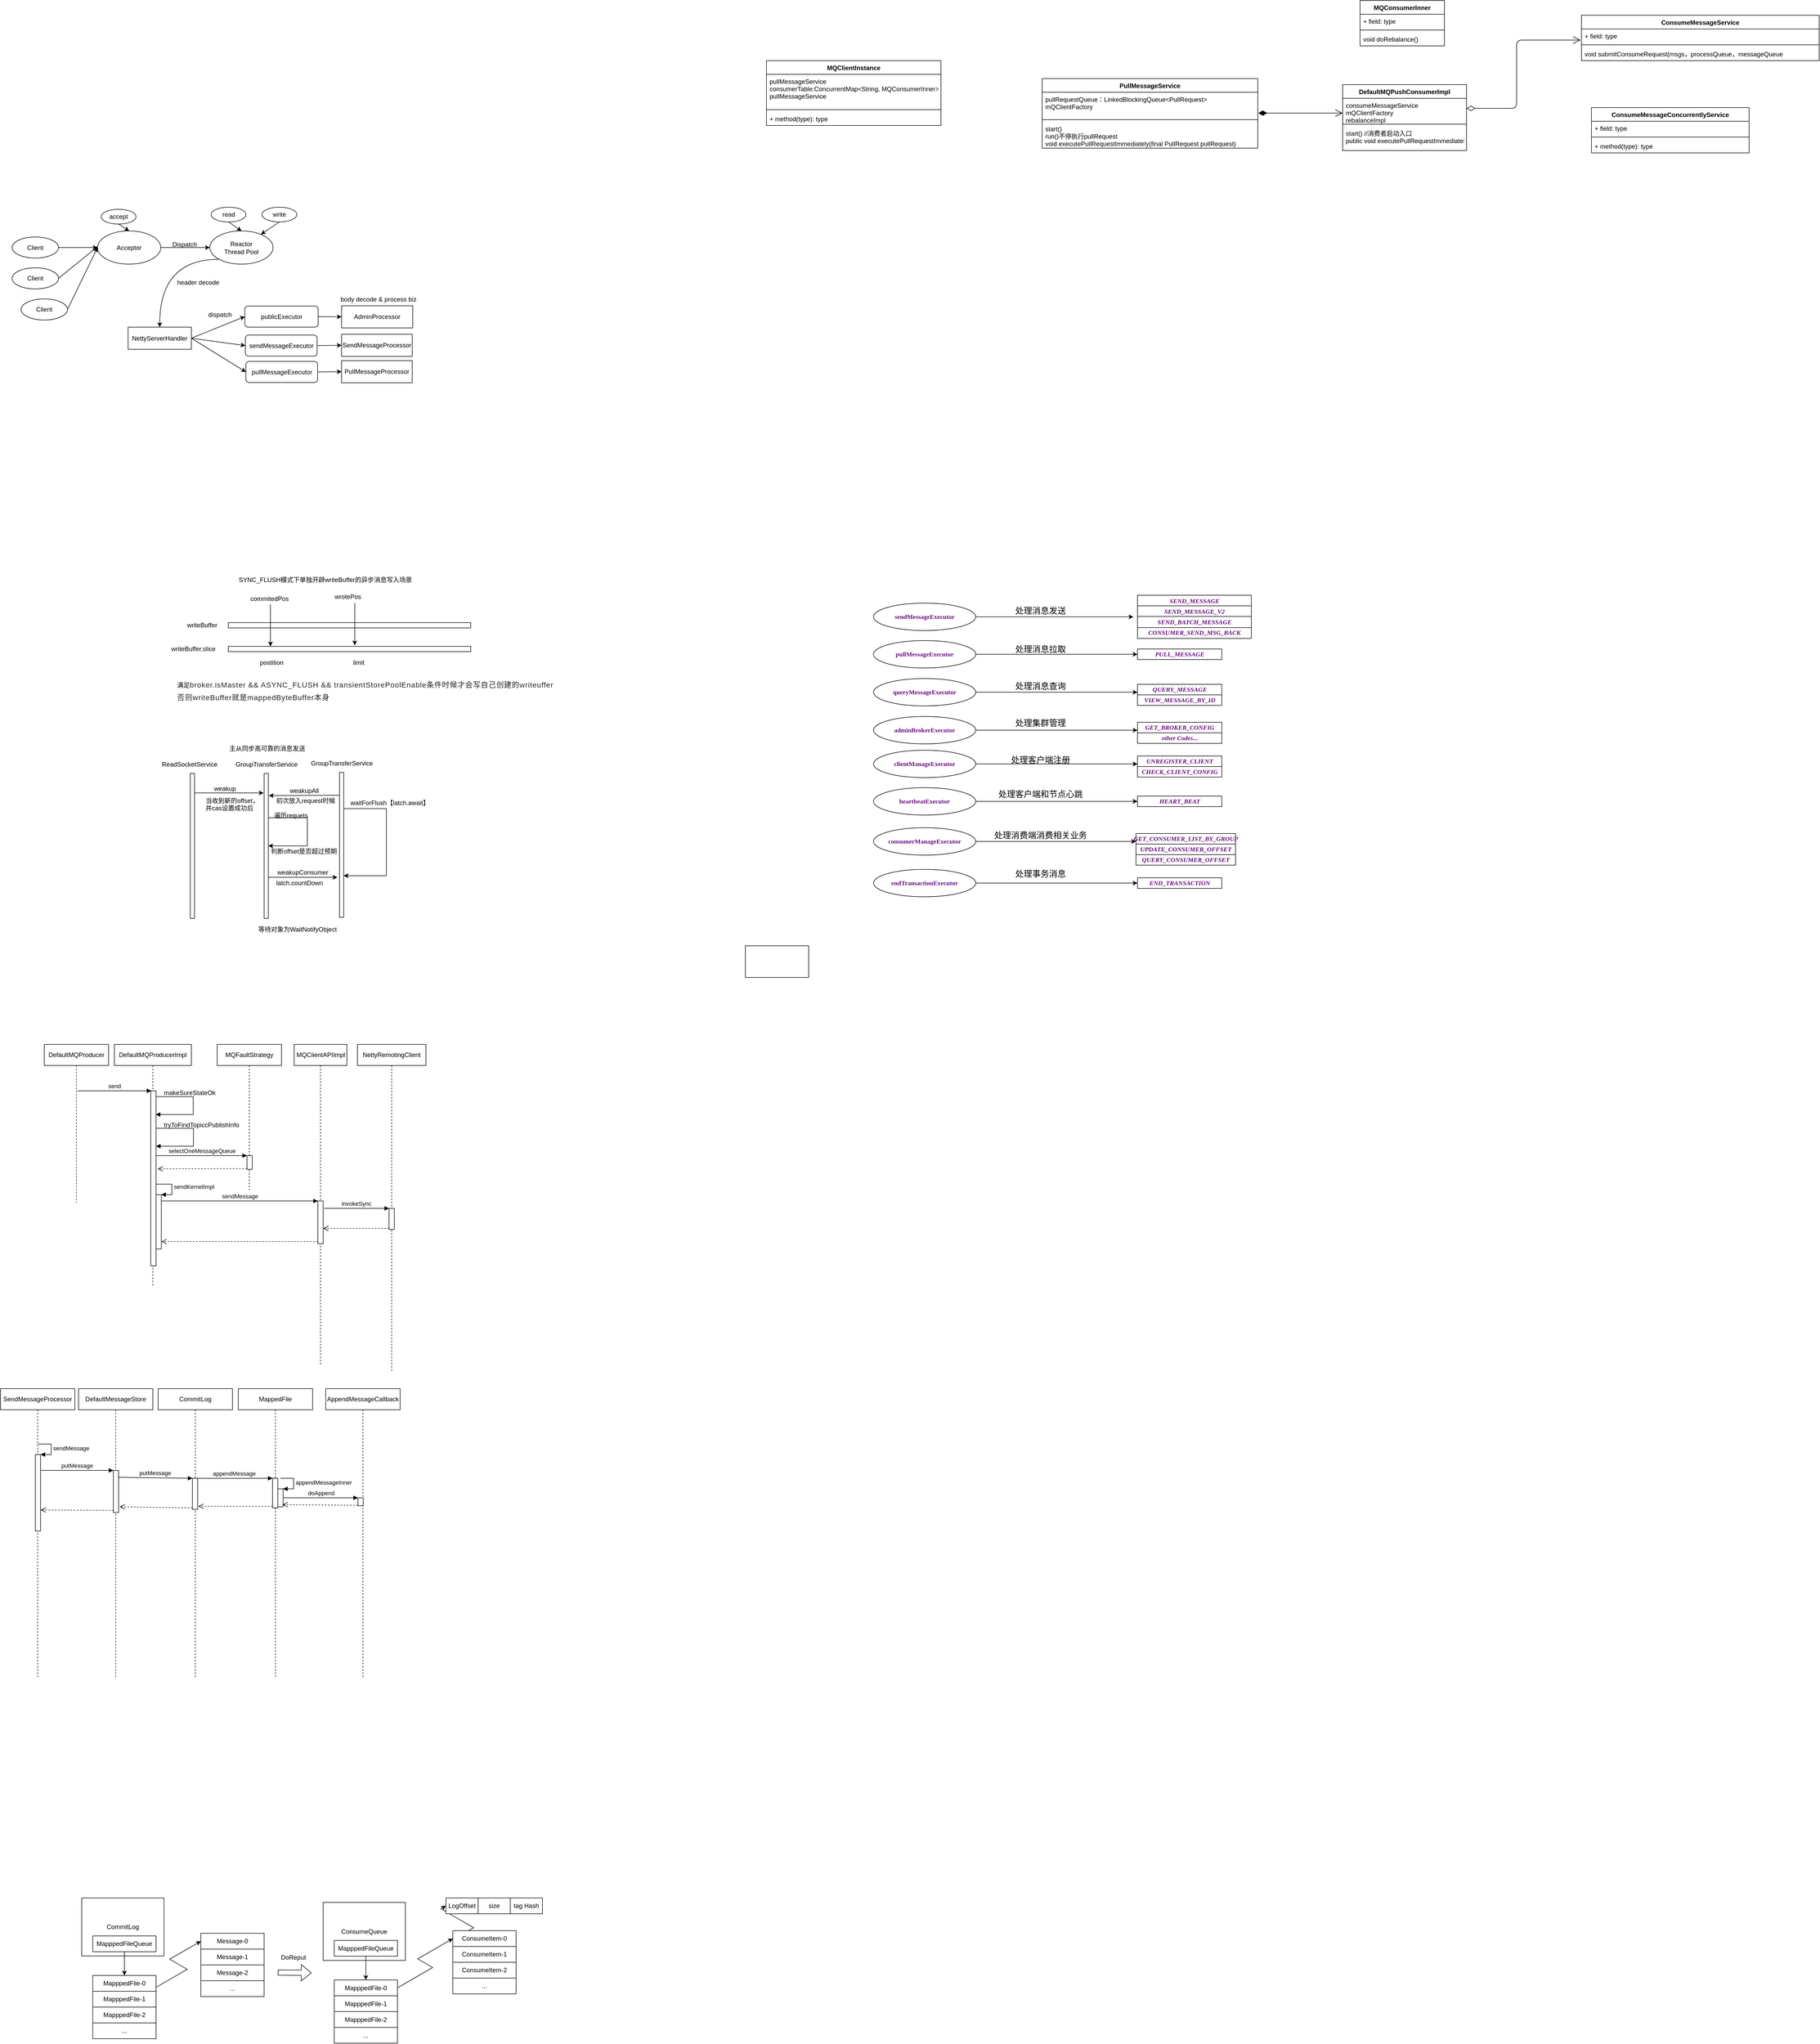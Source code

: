 <mxfile version="12.2.6" type="github" pages="1">
  <diagram id="QO_2AIzxencwlxpaJsb1" name="第 1 页">
    <mxGraphModel dx="1332" dy="1692" grid="0" gridSize="10" guides="1" tooltips="1" connect="1" arrows="1" fold="1" page="0" pageScale="1" pageWidth="827" pageHeight="1169" math="0" shadow="0">
      <root>
        <mxCell id="0"/>
        <mxCell id="1" parent="0"/>
        <mxCell id="dCdwvmBEWZGB2ASoRf-r-2" value="" style="rounded=0;whiteSpace=wrap;html=1;" parent="1" vertex="1">
          <mxGeometry x="150" y="80" width="460" height="10" as="geometry"/>
        </mxCell>
        <mxCell id="dCdwvmBEWZGB2ASoRf-r-3" value="writeBuffer" style="text;html=1;resizable=0;points=[];autosize=1;align=left;verticalAlign=top;spacingTop=-4;" parent="1" vertex="1">
          <mxGeometry x="70" y="75" width="70" height="20" as="geometry"/>
        </mxCell>
        <mxCell id="dCdwvmBEWZGB2ASoRf-r-4" value="" style="rounded=0;whiteSpace=wrap;html=1;" parent="1" vertex="1">
          <mxGeometry x="150" y="125" width="460" height="10" as="geometry"/>
        </mxCell>
        <mxCell id="dCdwvmBEWZGB2ASoRf-r-5" value="writeBuffer.slice" style="text;html=1;resizable=0;points=[];autosize=1;align=left;verticalAlign=top;spacingTop=-4;" parent="1" vertex="1">
          <mxGeometry x="40" y="120" width="100" height="20" as="geometry"/>
        </mxCell>
        <mxCell id="dCdwvmBEWZGB2ASoRf-r-6" value="" style="endArrow=classic;html=1;" parent="1" edge="1">
          <mxGeometry width="50" height="50" relative="1" as="geometry">
            <mxPoint x="230" y="45" as="sourcePoint"/>
            <mxPoint x="230" y="125" as="targetPoint"/>
          </mxGeometry>
        </mxCell>
        <mxCell id="dCdwvmBEWZGB2ASoRf-r-7" value="commitedPos" style="text;html=1;resizable=0;points=[];autosize=1;align=left;verticalAlign=top;spacingTop=-4;" parent="1" vertex="1">
          <mxGeometry x="190" y="25" width="90" height="20" as="geometry"/>
        </mxCell>
        <mxCell id="dCdwvmBEWZGB2ASoRf-r-9" value="" style="endArrow=classic;html=1;" parent="1" edge="1">
          <mxGeometry width="50" height="50" relative="1" as="geometry">
            <mxPoint x="390" y="43" as="sourcePoint"/>
            <mxPoint x="390" y="123" as="targetPoint"/>
          </mxGeometry>
        </mxCell>
        <mxCell id="dCdwvmBEWZGB2ASoRf-r-10" value="wrotePos" style="text;html=1;resizable=0;points=[];autosize=1;align=left;verticalAlign=top;spacingTop=-4;" parent="1" vertex="1">
          <mxGeometry x="350" y="21" width="70" height="20" as="geometry"/>
        </mxCell>
        <mxCell id="dCdwvmBEWZGB2ASoRf-r-12" value="postition" style="text;html=1;resizable=0;points=[];autosize=1;align=left;verticalAlign=top;spacingTop=-4;" parent="1" vertex="1">
          <mxGeometry x="207.5" y="146" width="55" height="14" as="geometry"/>
        </mxCell>
        <mxCell id="dCdwvmBEWZGB2ASoRf-r-13" value="limit" style="text;html=1;resizable=0;points=[];autosize=1;align=left;verticalAlign=top;spacingTop=-4;" parent="1" vertex="1">
          <mxGeometry x="385" y="146" width="31" height="14" as="geometry"/>
        </mxCell>
        <mxCell id="dCdwvmBEWZGB2ASoRf-r-14" value="满足&lt;span style=&quot;font-size: 14px ; color: rgb(38 , 38 , 38) ; line-height: 24px ; letter-spacing: 0.05em ; outline-style: none ; overflow-wrap: break-word&quot;&gt;broker.isMaster &amp;amp;&amp;amp; ASYNC_FLUSH &amp;amp;&amp;amp;&amp;nbsp;transientStorePoolEnable条件时候才会写自己创建的writeuffer&lt;br&gt;否则writeBuffer就是mappedByteBuffer本身&lt;br&gt;&lt;/span&gt;" style="text;html=1;resizable=0;points=[];autosize=1;align=left;verticalAlign=top;spacingTop=-4;" parent="1" vertex="1">
          <mxGeometry x="51" y="183" width="725" height="48" as="geometry"/>
        </mxCell>
        <mxCell id="dCdwvmBEWZGB2ASoRf-r-15" value="SYNC_FLUSH模式下单独开辟writeBuffer的异步消息写入场景" style="text;html=1;resizable=0;points=[];autosize=1;align=left;verticalAlign=top;spacingTop=-4;" parent="1" vertex="1">
          <mxGeometry x="168" y="-11" width="339" height="14" as="geometry"/>
        </mxCell>
        <mxCell id="dCdwvmBEWZGB2ASoRf-r-16" value="" style="rounded=0;whiteSpace=wrap;html=1;" parent="1" vertex="1">
          <mxGeometry x="218" y="366" width="8" height="275" as="geometry"/>
        </mxCell>
        <mxCell id="dCdwvmBEWZGB2ASoRf-r-17" value="GroupTransferService" style="text;html=1;resizable=0;points=[];autosize=1;align=left;verticalAlign=top;spacingTop=-4;" parent="1" vertex="1">
          <mxGeometry x="162" y="339" width="128" height="14" as="geometry"/>
        </mxCell>
        <mxCell id="dCdwvmBEWZGB2ASoRf-r-18" value="" style="rounded=0;whiteSpace=wrap;html=1;" parent="1" vertex="1">
          <mxGeometry x="78" y="366" width="8" height="275" as="geometry"/>
        </mxCell>
        <mxCell id="dCdwvmBEWZGB2ASoRf-r-19" value="ReadSocketService" style="text;html=1;resizable=0;points=[];autosize=1;align=left;verticalAlign=top;spacingTop=-4;" parent="1" vertex="1">
          <mxGeometry x="22" y="339" width="115" height="14" as="geometry"/>
        </mxCell>
        <mxCell id="dCdwvmBEWZGB2ASoRf-r-20" value="" style="endArrow=classic;html=1;" parent="1" edge="1">
          <mxGeometry width="50" height="50" relative="1" as="geometry">
            <mxPoint x="86" y="403" as="sourcePoint"/>
            <mxPoint x="217" y="403" as="targetPoint"/>
          </mxGeometry>
        </mxCell>
        <mxCell id="dCdwvmBEWZGB2ASoRf-r-21" value="weakup" style="text;html=1;resizable=0;points=[];autosize=1;align=left;verticalAlign=top;spacingTop=-4;" parent="1" vertex="1">
          <mxGeometry x="121" y="385" width="51" height="14" as="geometry"/>
        </mxCell>
        <mxCell id="dCdwvmBEWZGB2ASoRf-r-22" value="当收到新的offset，&lt;br&gt;并cas设置成功后" style="text;html=1;resizable=0;points=[];autosize=1;align=left;verticalAlign=top;spacingTop=-4;" parent="1" vertex="1">
          <mxGeometry x="105" y="408" width="111" height="28" as="geometry"/>
        </mxCell>
        <mxCell id="dCdwvmBEWZGB2ASoRf-r-23" value="" style="rounded=0;whiteSpace=wrap;html=1;" parent="1" vertex="1">
          <mxGeometry x="361" y="364" width="8" height="275" as="geometry"/>
        </mxCell>
        <mxCell id="dCdwvmBEWZGB2ASoRf-r-24" value="GroupTransferService" style="text;html=1;resizable=0;points=[];autosize=1;align=left;verticalAlign=top;spacingTop=-4;" parent="1" vertex="1">
          <mxGeometry x="305" y="337" width="128" height="14" as="geometry"/>
        </mxCell>
        <mxCell id="dCdwvmBEWZGB2ASoRf-r-25" value="" style="endArrow=classic;html=1;entryX=1.125;entryY=0.153;entryDx=0;entryDy=0;entryPerimeter=0;" parent="1" target="dCdwvmBEWZGB2ASoRf-r-16" edge="1">
          <mxGeometry width="50" height="50" relative="1" as="geometry">
            <mxPoint x="361" y="407.5" as="sourcePoint"/>
            <mxPoint x="492" y="407.5" as="targetPoint"/>
          </mxGeometry>
        </mxCell>
        <mxCell id="dCdwvmBEWZGB2ASoRf-r-26" value="初次放入request时候" style="text;html=1;resizable=0;points=[];autosize=1;align=left;verticalAlign=top;spacingTop=-4;" parent="1" vertex="1">
          <mxGeometry x="239" y="408" width="130" height="20" as="geometry"/>
        </mxCell>
        <mxCell id="dCdwvmBEWZGB2ASoRf-r-27" value="weakupAll" style="text;html=1;resizable=0;points=[];autosize=1;align=left;verticalAlign=top;spacingTop=-4;" parent="1" vertex="1">
          <mxGeometry x="265" y="389" width="70" height="20" as="geometry"/>
        </mxCell>
        <mxCell id="dCdwvmBEWZGB2ASoRf-r-28" value="等待对象为WaitNotifyObject" style="text;html=1;resizable=0;points=[];autosize=1;align=left;verticalAlign=top;spacingTop=-4;" parent="1" vertex="1">
          <mxGeometry x="205" y="652" width="160" height="20" as="geometry"/>
        </mxCell>
        <mxCell id="dCdwvmBEWZGB2ASoRf-r-29" style="edgeStyle=orthogonalEdgeStyle;rounded=0;orthogonalLoop=1;jettySize=auto;html=1;exitX=1;exitY=0.25;exitDx=0;exitDy=0;" parent="1" source="dCdwvmBEWZGB2ASoRf-r-23" edge="1">
          <mxGeometry relative="1" as="geometry">
            <mxPoint x="369" y="560" as="targetPoint"/>
            <Array as="points">
              <mxPoint x="450" y="433"/>
              <mxPoint x="450" y="560"/>
              <mxPoint x="369" y="560"/>
            </Array>
          </mxGeometry>
        </mxCell>
        <mxCell id="dCdwvmBEWZGB2ASoRf-r-30" value="waitForFlush【latch.await】" style="text;html=1;resizable=0;points=[];autosize=1;align=left;verticalAlign=top;spacingTop=-4;" parent="1" vertex="1">
          <mxGeometry x="380" y="412" width="160" height="20" as="geometry"/>
        </mxCell>
        <mxCell id="dCdwvmBEWZGB2ASoRf-r-31" value="" style="endArrow=classic;html=1;" parent="1" edge="1">
          <mxGeometry width="50" height="50" relative="1" as="geometry">
            <mxPoint x="226" y="563" as="sourcePoint"/>
            <mxPoint x="357" y="563" as="targetPoint"/>
          </mxGeometry>
        </mxCell>
        <mxCell id="dCdwvmBEWZGB2ASoRf-r-32" value="weakupConsumer" style="text;html=1;resizable=0;points=[];autosize=1;align=left;verticalAlign=top;spacingTop=-4;" parent="1" vertex="1">
          <mxGeometry x="240.5" y="544" width="110" height="20" as="geometry"/>
        </mxCell>
        <mxCell id="dCdwvmBEWZGB2ASoRf-r-33" value="latch.countDown" style="text;html=1;resizable=0;points=[];autosize=1;align=left;verticalAlign=top;spacingTop=-4;" parent="1" vertex="1">
          <mxGeometry x="239" y="564" width="100" height="20" as="geometry"/>
        </mxCell>
        <mxCell id="dCdwvmBEWZGB2ASoRf-r-36" style="edgeStyle=orthogonalEdgeStyle;rounded=0;orthogonalLoop=1;jettySize=auto;html=1;exitX=1;exitY=0.25;exitDx=0;exitDy=0;entryX=1;entryY=0.5;entryDx=0;entryDy=0;" parent="1" source="dCdwvmBEWZGB2ASoRf-r-16" target="dCdwvmBEWZGB2ASoRf-r-16" edge="1">
          <mxGeometry relative="1" as="geometry">
            <Array as="points">
              <mxPoint x="226" y="450"/>
              <mxPoint x="300" y="450"/>
              <mxPoint x="300" y="504"/>
            </Array>
          </mxGeometry>
        </mxCell>
        <mxCell id="dCdwvmBEWZGB2ASoRf-r-37" value="遍历requets" style="text;html=1;resizable=0;points=[];autosize=1;align=left;verticalAlign=top;spacingTop=-4;" parent="1" vertex="1">
          <mxGeometry x="235" y="436" width="80" height="20" as="geometry"/>
        </mxCell>
        <mxCell id="dCdwvmBEWZGB2ASoRf-r-40" value="判断offset是否超过预期" style="text;html=1;resizable=0;points=[];autosize=1;align=left;verticalAlign=top;spacingTop=-4;" parent="1" vertex="1">
          <mxGeometry x="229" y="503.5" width="140" height="20" as="geometry"/>
        </mxCell>
        <mxCell id="dCdwvmBEWZGB2ASoRf-r-41" value="主从同步高可靠的消息发送" style="text;html=1;resizable=0;points=[];autosize=1;align=left;verticalAlign=top;spacingTop=-4;" parent="1" vertex="1">
          <mxGeometry x="150" y="309" width="160" height="20" as="geometry"/>
        </mxCell>
        <mxCell id="9mdDHmgzvhIgiJmxX1Zu-40" style="edgeStyle=orthogonalEdgeStyle;rounded=0;orthogonalLoop=1;jettySize=auto;html=1;" parent="1" source="9mdDHmgzvhIgiJmxX1Zu-1" edge="1">
          <mxGeometry relative="1" as="geometry">
            <mxPoint x="1867" y="69" as="targetPoint"/>
          </mxGeometry>
        </mxCell>
        <mxCell id="9mdDHmgzvhIgiJmxX1Zu-1" value="&lt;pre style=&quot;font-family: &amp;#34;menlo&amp;#34; ; font-size: 9pt&quot;&gt;&lt;span style=&quot;color: #660e7a ; font-weight: bold&quot;&gt;sendMessageExecutor&lt;/span&gt;&lt;/pre&gt;" style="ellipse;whiteSpace=wrap;html=1;" parent="1" vertex="1">
          <mxGeometry x="1374" y="43" width="194" height="52" as="geometry"/>
        </mxCell>
        <mxCell id="9mdDHmgzvhIgiJmxX1Zu-43" style="edgeStyle=orthogonalEdgeStyle;rounded=0;orthogonalLoop=1;jettySize=auto;html=1;exitX=1;exitY=0.5;exitDx=0;exitDy=0;" parent="1" source="9mdDHmgzvhIgiJmxX1Zu-2" target="9mdDHmgzvhIgiJmxX1Zu-20" edge="1">
          <mxGeometry relative="1" as="geometry"/>
        </mxCell>
        <mxCell id="9mdDHmgzvhIgiJmxX1Zu-2" value="&lt;pre style=&quot;font-family: &amp;#34;menlo&amp;#34; ; font-size: 9pt&quot;&gt;&lt;pre style=&quot;font-family: &amp;#34;menlo&amp;#34; ; font-size: 9pt&quot;&gt;&lt;span style=&quot;color: #660e7a ; font-weight: bold&quot;&gt;pullMessageExecutor&lt;/span&gt;&lt;/pre&gt;&lt;/pre&gt;" style="ellipse;whiteSpace=wrap;html=1;" parent="1" vertex="1">
          <mxGeometry x="1374" y="114" width="194" height="52" as="geometry"/>
        </mxCell>
        <mxCell id="9mdDHmgzvhIgiJmxX1Zu-46" style="edgeStyle=orthogonalEdgeStyle;rounded=0;orthogonalLoop=1;jettySize=auto;html=1;exitX=1;exitY=0.5;exitDx=0;exitDy=0;entryX=0;entryY=0.75;entryDx=0;entryDy=0;" parent="1" source="9mdDHmgzvhIgiJmxX1Zu-4" target="9mdDHmgzvhIgiJmxX1Zu-21" edge="1">
          <mxGeometry relative="1" as="geometry"/>
        </mxCell>
        <mxCell id="9mdDHmgzvhIgiJmxX1Zu-4" value="&lt;pre style=&quot;font-family: &amp;#34;menlo&amp;#34; ; font-size: 9pt&quot;&gt;&lt;pre style=&quot;font-family: &amp;#34;menlo&amp;#34; ; font-size: 9pt&quot;&gt;&lt;span style=&quot;color: #660e7a ; font-weight: bold&quot;&gt;queryMessageExecutor&lt;/span&gt;&lt;/pre&gt;&lt;/pre&gt;" style="ellipse;whiteSpace=wrap;html=1;" parent="1" vertex="1">
          <mxGeometry x="1374" y="186" width="194" height="52" as="geometry"/>
        </mxCell>
        <mxCell id="9mdDHmgzvhIgiJmxX1Zu-47" style="edgeStyle=orthogonalEdgeStyle;rounded=0;orthogonalLoop=1;jettySize=auto;html=1;exitX=1;exitY=0.5;exitDx=0;exitDy=0;entryX=0;entryY=0.75;entryDx=0;entryDy=0;" parent="1" source="9mdDHmgzvhIgiJmxX1Zu-5" target="9mdDHmgzvhIgiJmxX1Zu-38" edge="1">
          <mxGeometry relative="1" as="geometry">
            <mxPoint x="1865" y="282" as="targetPoint"/>
          </mxGeometry>
        </mxCell>
        <mxCell id="9mdDHmgzvhIgiJmxX1Zu-5" value="&lt;pre style=&quot;font-family: &amp;#34;menlo&amp;#34; ; font-size: 9pt&quot;&gt;&lt;pre style=&quot;font-family: &amp;#34;menlo&amp;#34; ; font-size: 9pt&quot;&gt;&lt;pre style=&quot;font-family: &amp;#34;menlo&amp;#34; ; font-size: 9pt&quot;&gt;&lt;span style=&quot;color: #660e7a ; font-weight: bold&quot;&gt;adminBrokerExecutor&lt;/span&gt;&lt;/pre&gt;&lt;/pre&gt;&lt;/pre&gt;" style="ellipse;whiteSpace=wrap;html=1;" parent="1" vertex="1">
          <mxGeometry x="1374" y="258" width="194" height="52" as="geometry"/>
        </mxCell>
        <mxCell id="9mdDHmgzvhIgiJmxX1Zu-48" style="edgeStyle=orthogonalEdgeStyle;rounded=0;orthogonalLoop=1;jettySize=auto;html=1;exitX=1;exitY=0.5;exitDx=0;exitDy=0;entryX=0;entryY=0.75;entryDx=0;entryDy=0;" parent="1" source="9mdDHmgzvhIgiJmxX1Zu-6" target="9mdDHmgzvhIgiJmxX1Zu-24" edge="1">
          <mxGeometry relative="1" as="geometry"/>
        </mxCell>
        <mxCell id="9mdDHmgzvhIgiJmxX1Zu-6" value="&lt;pre style=&quot;font-family: &amp;#34;menlo&amp;#34; ; font-size: 9pt&quot;&gt;&lt;pre style=&quot;font-family: &amp;#34;menlo&amp;#34; ; font-size: 9pt&quot;&gt;&lt;span style=&quot;color: #660e7a ; font-weight: bold&quot;&gt;clientManageExecutor&lt;/span&gt;&lt;/pre&gt;&lt;/pre&gt;" style="ellipse;whiteSpace=wrap;html=1;" parent="1" vertex="1">
          <mxGeometry x="1374" y="322" width="194" height="52" as="geometry"/>
        </mxCell>
        <mxCell id="9mdDHmgzvhIgiJmxX1Zu-49" style="edgeStyle=orthogonalEdgeStyle;rounded=0;orthogonalLoop=1;jettySize=auto;html=1;exitX=1;exitY=0.5;exitDx=0;exitDy=0;entryX=0;entryY=0.5;entryDx=0;entryDy=0;" parent="1" source="9mdDHmgzvhIgiJmxX1Zu-7" target="9mdDHmgzvhIgiJmxX1Zu-23" edge="1">
          <mxGeometry relative="1" as="geometry"/>
        </mxCell>
        <mxCell id="9mdDHmgzvhIgiJmxX1Zu-7" value="&lt;pre style=&quot;font-family: &amp;#34;menlo&amp;#34; ; font-size: 9pt&quot;&gt;&lt;pre style=&quot;font-family: &amp;#34;menlo&amp;#34; ; font-size: 9pt&quot;&gt;&lt;pre style=&quot;font-family: &amp;#34;menlo&amp;#34; ; font-size: 9pt&quot;&gt;&lt;span style=&quot;color: #660e7a ; font-weight: bold&quot;&gt;heartbeatExecutor&lt;/span&gt;&lt;/pre&gt;&lt;/pre&gt;&lt;/pre&gt;" style="ellipse;whiteSpace=wrap;html=1;" parent="1" vertex="1">
          <mxGeometry x="1374" y="393" width="194" height="52" as="geometry"/>
        </mxCell>
        <mxCell id="9mdDHmgzvhIgiJmxX1Zu-50" style="edgeStyle=orthogonalEdgeStyle;rounded=0;orthogonalLoop=1;jettySize=auto;html=1;exitX=1;exitY=0.5;exitDx=0;exitDy=0;entryX=0;entryY=0.75;entryDx=0;entryDy=0;" parent="1" source="9mdDHmgzvhIgiJmxX1Zu-8" target="9mdDHmgzvhIgiJmxX1Zu-26" edge="1">
          <mxGeometry relative="1" as="geometry"/>
        </mxCell>
        <mxCell id="9mdDHmgzvhIgiJmxX1Zu-8" value="&lt;pre style=&quot;font-family: &amp;#34;menlo&amp;#34; ; font-size: 9pt&quot;&gt;&lt;pre style=&quot;font-family: &amp;#34;menlo&amp;#34; ; font-size: 9pt&quot;&gt;&lt;pre style=&quot;font-family: &amp;#34;menlo&amp;#34; ; font-size: 9pt&quot;&gt;&lt;span style=&quot;color: #660e7a ; font-weight: bold&quot;&gt;consumerManageExecutor&lt;/span&gt;&lt;/pre&gt;&lt;/pre&gt;&lt;/pre&gt;" style="ellipse;whiteSpace=wrap;html=1;" parent="1" vertex="1">
          <mxGeometry x="1374" y="469" width="194" height="52" as="geometry"/>
        </mxCell>
        <mxCell id="9mdDHmgzvhIgiJmxX1Zu-51" style="edgeStyle=orthogonalEdgeStyle;rounded=0;orthogonalLoop=1;jettySize=auto;html=1;exitX=1;exitY=0.5;exitDx=0;exitDy=0;entryX=0;entryY=0.5;entryDx=0;entryDy=0;" parent="1" source="9mdDHmgzvhIgiJmxX1Zu-9" target="9mdDHmgzvhIgiJmxX1Zu-32" edge="1">
          <mxGeometry relative="1" as="geometry"/>
        </mxCell>
        <mxCell id="9mdDHmgzvhIgiJmxX1Zu-9" value="&lt;pre style=&quot;font-family: &amp;#34;menlo&amp;#34; ; font-size: 9pt&quot;&gt;&lt;pre style=&quot;font-family: &amp;#34;menlo&amp;#34; ; font-size: 9pt&quot;&gt;&lt;pre style=&quot;font-family: &amp;#34;menlo&amp;#34; ; font-size: 9pt&quot;&gt;&lt;pre style=&quot;font-family: &amp;#34;menlo&amp;#34; ; font-size: 9pt&quot;&gt;&lt;span style=&quot;color: #660e7a ; font-weight: bold&quot;&gt;endTransactionExecutor&lt;/span&gt;&lt;/pre&gt;&lt;/pre&gt;&lt;/pre&gt;&lt;/pre&gt;" style="ellipse;whiteSpace=wrap;html=1;" parent="1" vertex="1">
          <mxGeometry x="1374" y="548" width="194" height="52" as="geometry"/>
        </mxCell>
        <mxCell id="9mdDHmgzvhIgiJmxX1Zu-19" value="" style="rounded=0;whiteSpace=wrap;html=1;" parent="1" vertex="1">
          <mxGeometry x="1131" y="693" width="120" height="60" as="geometry"/>
        </mxCell>
        <mxCell id="9mdDHmgzvhIgiJmxX1Zu-20" value="&lt;pre style=&quot;font-family: &amp;#34;menlo&amp;#34; ; font-size: 9pt&quot;&gt;&lt;span style=&quot;color: #660e7a ; font-weight: bold ; font-style: italic&quot;&gt;PULL_MESSAGE&lt;/span&gt;&lt;/pre&gt;" style="rounded=0;whiteSpace=wrap;html=1;" parent="1" vertex="1">
          <mxGeometry x="1874.785" y="130" width="160" height="20" as="geometry"/>
        </mxCell>
        <mxCell id="9mdDHmgzvhIgiJmxX1Zu-23" value="&lt;pre style=&quot;font-family: &amp;#34;menlo&amp;#34; ; font-size: 9pt&quot;&gt;&lt;pre style=&quot;font-family: &amp;#34;menlo&amp;#34; ; font-size: 9pt&quot;&gt;&lt;span style=&quot;color: #660e7a ; font-weight: bold ; font-style: italic&quot;&gt;HEART_BEAT&lt;/span&gt;&lt;/pre&gt;&lt;/pre&gt;" style="rounded=0;whiteSpace=wrap;html=1;" parent="1" vertex="1">
          <mxGeometry x="1874.785" y="409" width="160" height="20" as="geometry"/>
        </mxCell>
        <mxCell id="9mdDHmgzvhIgiJmxX1Zu-24" value="&lt;pre style=&quot;font-family: &amp;#34;menlo&amp;#34; ; font-size: 9pt&quot;&gt;&lt;pre style=&quot;font-family: &amp;#34;menlo&amp;#34; ; font-size: 9pt&quot;&gt;&lt;pre style=&quot;font-family: &amp;#34;menlo&amp;#34; ; font-size: 9pt&quot;&gt;&lt;span style=&quot;color: #660e7a ; font-weight: bold ; font-style: italic&quot;&gt;UNREGISTER_CLIENT&lt;/span&gt;&lt;/pre&gt;&lt;/pre&gt;&lt;/pre&gt;" style="rounded=0;whiteSpace=wrap;html=1;" parent="1" vertex="1">
          <mxGeometry x="1874.785" y="333" width="160" height="20" as="geometry"/>
        </mxCell>
        <mxCell id="9mdDHmgzvhIgiJmxX1Zu-25" value="&lt;pre style=&quot;font-family: &amp;#34;menlo&amp;#34; ; font-size: 9pt&quot;&gt;&lt;pre style=&quot;font-family: &amp;#34;menlo&amp;#34; ; font-size: 9pt&quot;&gt;&lt;pre style=&quot;font-family: &amp;#34;menlo&amp;#34; ; font-size: 9pt&quot;&gt;&lt;span style=&quot;color: #660e7a ; font-weight: bold ; font-style: italic&quot;&gt;CHECK_CLIENT_CONFIG&lt;/span&gt;&lt;/pre&gt;&lt;/pre&gt;&lt;/pre&gt;" style="rounded=0;whiteSpace=wrap;html=1;" parent="1" vertex="1">
          <mxGeometry x="1874.785" y="353" width="160" height="20" as="geometry"/>
        </mxCell>
        <mxCell id="9mdDHmgzvhIgiJmxX1Zu-31" value="" style="group" parent="1" vertex="1" connectable="0">
          <mxGeometry x="1844.785" y="480" width="216.0" height="60" as="geometry"/>
        </mxCell>
        <mxCell id="9mdDHmgzvhIgiJmxX1Zu-26" value="&lt;pre style=&quot;font-family: &amp;#34;menlo&amp;#34; ; font-size: 9pt&quot;&gt;&lt;pre style=&quot;font-family: &amp;#34;menlo&amp;#34; ; font-size: 9pt&quot;&gt;&lt;pre style=&quot;font-family: &amp;#34;menlo&amp;#34; ; font-size: 9pt&quot;&gt;&lt;pre style=&quot;font-family: &amp;#34;menlo&amp;#34; ; font-size: 9pt&quot;&gt;&lt;span style=&quot;color: #660e7a ; font-weight: bold ; font-style: italic&quot;&gt;GET_CONSUMER_LIST_BY_GROUP&lt;/span&gt;&lt;/pre&gt;&lt;/pre&gt;&lt;/pre&gt;&lt;/pre&gt;" style="rounded=0;whiteSpace=wrap;html=1;" parent="9mdDHmgzvhIgiJmxX1Zu-31" vertex="1">
          <mxGeometry x="27.18" width="188.82" height="20" as="geometry"/>
        </mxCell>
        <mxCell id="9mdDHmgzvhIgiJmxX1Zu-27" value="&lt;pre style=&quot;font-family: &amp;#34;menlo&amp;#34; ; font-size: 9pt&quot;&gt;&lt;pre style=&quot;font-family: &amp;#34;menlo&amp;#34; ; font-size: 9pt&quot;&gt;&lt;pre style=&quot;font-family: &amp;#34;menlo&amp;#34; ; font-size: 9pt&quot;&gt;&lt;pre style=&quot;font-family: &amp;#34;menlo&amp;#34; ; font-size: 9pt&quot;&gt;&lt;span style=&quot;color: #660e7a ; font-weight: bold ; font-style: italic&quot;&gt;UPDATE_CONSUMER_OFFSET&lt;/span&gt;&lt;/pre&gt;&lt;/pre&gt;&lt;/pre&gt;&lt;/pre&gt;" style="rounded=0;whiteSpace=wrap;html=1;" parent="9mdDHmgzvhIgiJmxX1Zu-31" vertex="1">
          <mxGeometry x="27.18" y="20" width="188.82" height="20" as="geometry"/>
        </mxCell>
        <mxCell id="9mdDHmgzvhIgiJmxX1Zu-28" value="&lt;pre style=&quot;font-family: &amp;#34;menlo&amp;#34; ; font-size: 9pt&quot;&gt;&lt;pre style=&quot;font-family: &amp;#34;menlo&amp;#34; ; font-size: 9pt&quot;&gt;&lt;pre style=&quot;font-family: &amp;#34;menlo&amp;#34; ; font-size: 9pt&quot;&gt;&lt;pre style=&quot;font-family: &amp;#34;menlo&amp;#34; ; font-size: 9pt&quot;&gt;&lt;pre style=&quot;font-family: &amp;#34;menlo&amp;#34; ; font-size: 9pt&quot;&gt;&lt;span style=&quot;color: #660e7a ; font-weight: bold ; font-style: italic&quot;&gt;QUERY_CONSUMER_OFFSET&lt;/span&gt;&lt;/pre&gt;&lt;/pre&gt;&lt;/pre&gt;&lt;/pre&gt;&lt;/pre&gt;" style="rounded=0;whiteSpace=wrap;html=1;" parent="9mdDHmgzvhIgiJmxX1Zu-31" vertex="1">
          <mxGeometry x="27.18" y="40" width="188.82" height="20" as="geometry"/>
        </mxCell>
        <mxCell id="9mdDHmgzvhIgiJmxX1Zu-32" value="&lt;pre style=&quot;font-family: &amp;#34;menlo&amp;#34; ; font-size: 9pt&quot;&gt;&lt;pre style=&quot;font-family: &amp;#34;menlo&amp;#34; ; font-size: 9pt&quot;&gt;&lt;pre style=&quot;font-family: &amp;#34;menlo&amp;#34; ; font-size: 9pt&quot;&gt;&lt;span style=&quot;color: #660e7a ; font-weight: bold ; font-style: italic&quot;&gt;END_TRANSACTION&lt;/span&gt;&lt;/pre&gt;&lt;/pre&gt;&lt;/pre&gt;" style="rounded=0;whiteSpace=wrap;html=1;" parent="1" vertex="1">
          <mxGeometry x="1874.785" y="564" width="160" height="20" as="geometry"/>
        </mxCell>
        <mxCell id="9mdDHmgzvhIgiJmxX1Zu-37" value="" style="group" parent="1" vertex="1" connectable="0">
          <mxGeometry x="1874.785" y="28" width="216.0" height="82" as="geometry"/>
        </mxCell>
        <mxCell id="9mdDHmgzvhIgiJmxX1Zu-13" value="&lt;pre style=&quot;font-family: &amp;#34;menlo&amp;#34; ; font-size: 9pt&quot;&gt;&lt;span style=&quot;color: #660e7a ; font-weight: bold ; font-style: italic&quot;&gt;CONSUMER_SEND_MSG_BACK&lt;/span&gt;&lt;/pre&gt;" style="rounded=0;whiteSpace=wrap;html=1;" parent="9mdDHmgzvhIgiJmxX1Zu-37" vertex="1">
          <mxGeometry x="0.034" y="60.871" width="215.966" height="21.129" as="geometry"/>
        </mxCell>
        <mxCell id="9mdDHmgzvhIgiJmxX1Zu-10" value="&lt;pre style=&quot;font-family: &amp;#34;menlo&amp;#34; ; font-size: 9pt&quot;&gt;&lt;span style=&quot;color: #660e7a ; font-weight: bold ; font-style: italic&quot;&gt;SEND_MESSAGE&lt;/span&gt;&lt;/pre&gt;" style="rounded=0;whiteSpace=wrap;html=1;" parent="9mdDHmgzvhIgiJmxX1Zu-37" vertex="1">
          <mxGeometry x="0.034" width="215.966" height="21.129" as="geometry"/>
        </mxCell>
        <mxCell id="9mdDHmgzvhIgiJmxX1Zu-11" value="&lt;pre style=&quot;font-family: &amp;#34;menlo&amp;#34; ; font-size: 9pt&quot;&gt;&lt;span style=&quot;color: #660e7a ; font-weight: bold ; font-style: italic&quot;&gt;SEND_MESSAGE_V2&lt;/span&gt;&lt;/pre&gt;" style="rounded=0;whiteSpace=wrap;html=1;" parent="9mdDHmgzvhIgiJmxX1Zu-37" vertex="1">
          <mxGeometry x="0.034" y="20.123" width="215.966" height="21.129" as="geometry"/>
        </mxCell>
        <mxCell id="9mdDHmgzvhIgiJmxX1Zu-12" value="&lt;pre style=&quot;font-family: &amp;#34;menlo&amp;#34; ; font-size: 9pt&quot;&gt;&lt;span style=&quot;color: #660e7a ; font-weight: bold ; font-style: italic&quot;&gt;SEND_BATCH_MESSAGE&lt;/span&gt;&lt;/pre&gt;" style="rounded=0;whiteSpace=wrap;html=1;" parent="9mdDHmgzvhIgiJmxX1Zu-37" vertex="1">
          <mxGeometry x="0.034" y="40.245" width="215.966" height="21.129" as="geometry"/>
        </mxCell>
        <mxCell id="9mdDHmgzvhIgiJmxX1Zu-44" value="" style="group" parent="1" vertex="1" connectable="0">
          <mxGeometry x="1874.785" y="197" width="160" height="40" as="geometry"/>
        </mxCell>
        <mxCell id="9mdDHmgzvhIgiJmxX1Zu-21" value="&lt;pre style=&quot;font-family: &amp;#34;menlo&amp;#34; ; font-size: 9pt&quot;&gt;&lt;pre style=&quot;font-family: &amp;#34;menlo&amp;#34; ; font-size: 9pt&quot;&gt;&lt;span style=&quot;color: #660e7a ; font-weight: bold ; font-style: italic&quot;&gt;QUERY_MESSAGE&lt;/span&gt;&lt;/pre&gt;&lt;/pre&gt;" style="rounded=0;whiteSpace=wrap;html=1;" parent="9mdDHmgzvhIgiJmxX1Zu-44" vertex="1">
          <mxGeometry width="160" height="20" as="geometry"/>
        </mxCell>
        <mxCell id="9mdDHmgzvhIgiJmxX1Zu-22" value="&lt;pre style=&quot;font-family: &amp;#34;menlo&amp;#34; ; font-size: 9pt&quot;&gt;&lt;pre style=&quot;font-family: &amp;#34;menlo&amp;#34; ; font-size: 9pt&quot;&gt;&lt;span style=&quot;color: #660e7a ; font-weight: bold ; font-style: italic&quot;&gt;VIEW_MESSAGE_BY_ID&lt;/span&gt;&lt;/pre&gt;&lt;/pre&gt;" style="rounded=0;whiteSpace=wrap;html=1;" parent="9mdDHmgzvhIgiJmxX1Zu-44" vertex="1">
          <mxGeometry y="20" width="160" height="20" as="geometry"/>
        </mxCell>
        <mxCell id="9mdDHmgzvhIgiJmxX1Zu-45" value="" style="group" parent="1" vertex="1" connectable="0">
          <mxGeometry x="1874.785" y="269" width="160" height="40" as="geometry"/>
        </mxCell>
        <mxCell id="9mdDHmgzvhIgiJmxX1Zu-38" value="&lt;pre style=&quot;font-family: &amp;#34;menlo&amp;#34; ; font-size: 9pt&quot;&gt;&lt;pre style=&quot;font-family: &amp;#34;menlo&amp;#34; ; font-size: 9pt&quot;&gt;&lt;pre style=&quot;font-family: &amp;#34;menlo&amp;#34; ; font-size: 9pt&quot;&gt;&lt;pre style=&quot;font-family: &amp;#34;menlo&amp;#34; ; font-size: 9pt&quot;&gt;&lt;span style=&quot;color: #660e7a ; font-weight: bold ; font-style: italic&quot;&gt;GET_BROKER_CONFIG&lt;/span&gt;&lt;/pre&gt;&lt;/pre&gt;&lt;/pre&gt;&lt;/pre&gt;" style="rounded=0;whiteSpace=wrap;html=1;" parent="9mdDHmgzvhIgiJmxX1Zu-45" vertex="1">
          <mxGeometry width="160" height="20" as="geometry"/>
        </mxCell>
        <mxCell id="9mdDHmgzvhIgiJmxX1Zu-39" value="&lt;pre style=&quot;font-family: &amp;#34;menlo&amp;#34; ; font-size: 9pt&quot;&gt;&lt;pre style=&quot;font-family: &amp;#34;menlo&amp;#34; ; font-size: 9pt&quot;&gt;&lt;font color=&quot;#660e7a&quot;&gt;&lt;b&gt;&lt;i&gt;other Codes...&lt;/i&gt;&lt;/b&gt;&lt;/font&gt;&lt;/pre&gt;&lt;/pre&gt;" style="rounded=0;whiteSpace=wrap;html=1;" parent="9mdDHmgzvhIgiJmxX1Zu-45" vertex="1">
          <mxGeometry y="20" width="160" height="20" as="geometry"/>
        </mxCell>
        <mxCell id="9mdDHmgzvhIgiJmxX1Zu-52" value="处理消息发送" style="text;html=1;resizable=0;points=[];autosize=1;align=left;verticalAlign=top;spacingTop=-4;fontSize=16;" parent="1" vertex="1">
          <mxGeometry x="1641" y="45" width="106" height="19" as="geometry"/>
        </mxCell>
        <mxCell id="9mdDHmgzvhIgiJmxX1Zu-53" value="处理消息拉取" style="text;html=1;resizable=0;points=[];autosize=1;align=left;verticalAlign=top;spacingTop=-4;fontSize=16;" parent="1" vertex="1">
          <mxGeometry x="1641" y="118" width="106" height="19" as="geometry"/>
        </mxCell>
        <mxCell id="9mdDHmgzvhIgiJmxX1Zu-54" value="处理消息查询" style="text;html=1;resizable=0;points=[];autosize=1;align=left;verticalAlign=top;spacingTop=-4;fontSize=16;" parent="1" vertex="1">
          <mxGeometry x="1641" y="188" width="106" height="19" as="geometry"/>
        </mxCell>
        <mxCell id="9mdDHmgzvhIgiJmxX1Zu-57" value="处理集群管理" style="text;html=1;resizable=0;points=[];autosize=1;align=left;verticalAlign=top;spacingTop=-4;fontSize=16;" parent="1" vertex="1">
          <mxGeometry x="1641" y="258" width="106" height="19" as="geometry"/>
        </mxCell>
        <mxCell id="9mdDHmgzvhIgiJmxX1Zu-58" value="处理客户端注册" style="text;html=1;resizable=0;points=[];autosize=1;align=left;verticalAlign=top;spacingTop=-4;fontSize=16;" parent="1" vertex="1">
          <mxGeometry x="1633" y="328" width="122" height="19" as="geometry"/>
        </mxCell>
        <mxCell id="9mdDHmgzvhIgiJmxX1Zu-60" value="处理客户端和节点心跳" style="text;html=1;resizable=0;points=[];autosize=1;align=left;verticalAlign=top;spacingTop=-4;fontSize=16;" parent="1" vertex="1">
          <mxGeometry x="1609" y="393" width="170" height="19" as="geometry"/>
        </mxCell>
        <mxCell id="9mdDHmgzvhIgiJmxX1Zu-61" value="处理消费端消费相关业务" style="text;html=1;resizable=0;points=[];autosize=1;align=left;verticalAlign=top;spacingTop=-4;fontSize=16;" parent="1" vertex="1">
          <mxGeometry x="1601" y="471" width="186" height="19" as="geometry"/>
        </mxCell>
        <mxCell id="9mdDHmgzvhIgiJmxX1Zu-62" value="处理事务消息" style="text;html=1;resizable=0;points=[];autosize=1;align=left;verticalAlign=top;spacingTop=-4;fontSize=16;" parent="1" vertex="1">
          <mxGeometry x="1641" y="544" width="106" height="19" as="geometry"/>
        </mxCell>
        <mxCell id="Jm2zQ5XK-Clb0VnWvuZD-5" style="edgeStyle=orthogonalEdgeStyle;rounded=0;orthogonalLoop=1;jettySize=auto;html=1;exitX=1;exitY=0.25;exitDx=0;exitDy=0;entryX=0;entryY=0.25;entryDx=0;entryDy=0;" parent="1" edge="1">
          <mxGeometry relative="1" as="geometry">
            <mxPoint x="-34" y="940" as="sourcePoint"/>
          </mxGeometry>
        </mxCell>
        <mxCell id="Jm2zQ5XK-Clb0VnWvuZD-11" value="&lt;span style=&quot;text-align: left ; white-space: nowrap&quot;&gt;DefaultMQProducer&lt;/span&gt;" style="shape=umlLifeline;perimeter=lifelinePerimeter;whiteSpace=wrap;html=1;container=1;collapsible=0;recursiveResize=0;outlineConnect=0;" parent="1" vertex="1">
          <mxGeometry x="-199" y="880" width="122" height="300" as="geometry"/>
        </mxCell>
        <mxCell id="Jm2zQ5XK-Clb0VnWvuZD-15" value="send" style="html=1;verticalAlign=bottom;endArrow=block;entryX=0.1;entryY=0;entryDx=0;entryDy=0;entryPerimeter=0;" parent="Jm2zQ5XK-Clb0VnWvuZD-11" target="Jm2zQ5XK-Clb0VnWvuZD-14" edge="1">
          <mxGeometry width="80" relative="1" as="geometry">
            <mxPoint x="63" y="88" as="sourcePoint"/>
            <mxPoint x="143" y="88" as="targetPoint"/>
          </mxGeometry>
        </mxCell>
        <mxCell id="Jm2zQ5XK-Clb0VnWvuZD-13" value="&lt;span style=&quot;text-align: left ; white-space: nowrap&quot;&gt;DefaultMQProducerImpl&lt;/span&gt;" style="shape=umlLifeline;perimeter=lifelinePerimeter;whiteSpace=wrap;html=1;container=1;collapsible=0;recursiveResize=0;outlineConnect=0;" parent="1" vertex="1">
          <mxGeometry x="-66" y="880" width="146" height="460" as="geometry"/>
        </mxCell>
        <mxCell id="Jm2zQ5XK-Clb0VnWvuZD-14" value="" style="html=1;points=[];perimeter=orthogonalPerimeter;" parent="Jm2zQ5XK-Clb0VnWvuZD-13" vertex="1">
          <mxGeometry x="69" y="88" width="10" height="332" as="geometry"/>
        </mxCell>
        <mxCell id="t-QVnXXpKsiYp2VGTmY0-25" value="" style="html=1;points=[];perimeter=orthogonalPerimeter;" parent="Jm2zQ5XK-Clb0VnWvuZD-13" vertex="1">
          <mxGeometry x="79" y="285" width="10" height="103" as="geometry"/>
        </mxCell>
        <mxCell id="t-QVnXXpKsiYp2VGTmY0-26" value="sendKernelImpl" style="edgeStyle=orthogonalEdgeStyle;html=1;align=left;spacingLeft=2;endArrow=block;rounded=0;entryX=1;entryY=0;exitX=1;exitY=0.533;exitDx=0;exitDy=0;exitPerimeter=0;" parent="Jm2zQ5XK-Clb0VnWvuZD-13" source="Jm2zQ5XK-Clb0VnWvuZD-14" target="t-QVnXXpKsiYp2VGTmY0-25" edge="1">
          <mxGeometry relative="1" as="geometry">
            <mxPoint x="84" y="265" as="sourcePoint"/>
            <Array as="points">
              <mxPoint x="109" y="265"/>
              <mxPoint x="109" y="285"/>
            </Array>
          </mxGeometry>
        </mxCell>
        <mxCell id="t-QVnXXpKsiYp2VGTmY0-1" value="" style="html=1;verticalAlign=bottom;endArrow=block;rounded=0;" parent="1" edge="1">
          <mxGeometry width="80" relative="1" as="geometry">
            <mxPoint x="13" y="979" as="sourcePoint"/>
            <mxPoint x="12.5" y="1013" as="targetPoint"/>
            <Array as="points">
              <mxPoint x="83.5" y="979"/>
              <mxPoint x="83.5" y="1013"/>
            </Array>
          </mxGeometry>
        </mxCell>
        <mxCell id="t-QVnXXpKsiYp2VGTmY0-7" value="makeSureStateOk" style="text;html=1;resizable=0;points=[];autosize=1;align=left;verticalAlign=top;spacingTop=-4;" parent="1" vertex="1">
          <mxGeometry x="25.5" y="962" width="108" height="14" as="geometry"/>
        </mxCell>
        <mxCell id="t-QVnXXpKsiYp2VGTmY0-10" value="" style="html=1;verticalAlign=bottom;endArrow=block;rounded=0;exitX=0.95;exitY=0.048;exitDx=0;exitDy=0;exitPerimeter=0;" parent="1" edge="1">
          <mxGeometry width="80" relative="1" as="geometry">
            <mxPoint x="12.5" y="1039" as="sourcePoint"/>
            <mxPoint x="13" y="1073.072" as="targetPoint"/>
            <Array as="points">
              <mxPoint x="47.5" y="1039.072"/>
              <mxPoint x="84" y="1039.072"/>
              <mxPoint x="84" y="1073.072"/>
            </Array>
          </mxGeometry>
        </mxCell>
        <mxCell id="t-QVnXXpKsiYp2VGTmY0-11" value="tryToFindTopiccPublishInfo" style="text;html=1;resizable=0;points=[];autosize=1;align=left;verticalAlign=top;spacingTop=-4;" parent="1" vertex="1">
          <mxGeometry x="25.5" y="1023" width="153" height="14" as="geometry"/>
        </mxCell>
        <mxCell id="t-QVnXXpKsiYp2VGTmY0-12" value="&lt;span style=&quot;text-align: left ; white-space: nowrap&quot;&gt;MQFaultStrategy&lt;/span&gt;" style="shape=umlLifeline;perimeter=lifelinePerimeter;whiteSpace=wrap;html=1;container=1;collapsible=0;recursiveResize=0;outlineConnect=0;" parent="1" vertex="1">
          <mxGeometry x="129" y="880" width="122" height="276" as="geometry"/>
        </mxCell>
        <mxCell id="t-QVnXXpKsiYp2VGTmY0-15" value="" style="html=1;points=[];perimeter=orthogonalPerimeter;" parent="t-QVnXXpKsiYp2VGTmY0-12" vertex="1">
          <mxGeometry x="56.5" y="211" width="10" height="26" as="geometry"/>
        </mxCell>
        <mxCell id="t-QVnXXpKsiYp2VGTmY0-16" value="selectOneMessageQueue" style="html=1;verticalAlign=bottom;endArrow=block;entryX=0;entryY=0;" parent="1" target="t-QVnXXpKsiYp2VGTmY0-15" edge="1">
          <mxGeometry relative="1" as="geometry">
            <mxPoint x="13" y="1091" as="sourcePoint"/>
          </mxGeometry>
        </mxCell>
        <mxCell id="t-QVnXXpKsiYp2VGTmY0-17" value="" style="html=1;verticalAlign=bottom;endArrow=open;dashed=1;endSize=8;exitX=0;exitY=0.95;" parent="1" source="t-QVnXXpKsiYp2VGTmY0-15" edge="1">
          <mxGeometry relative="1" as="geometry">
            <mxPoint x="16" y="1116" as="targetPoint"/>
          </mxGeometry>
        </mxCell>
        <mxCell id="t-QVnXXpKsiYp2VGTmY0-21" value="MQClientAPIImpl" style="html=1;points=[];perimeter=orthogonalPerimeter;shape=umlLifeline;participant=label;fontFamily=Helvetica;fontSize=12;fontColor=#000000;align=center;strokeColor=#000000;fillColor=#ffffff;recursiveResize=0;container=1;collapsible=0;" parent="1" vertex="1">
          <mxGeometry x="275" y="880" width="100" height="607" as="geometry"/>
        </mxCell>
        <mxCell id="t-QVnXXpKsiYp2VGTmY0-27" value="" style="html=1;points=[];perimeter=orthogonalPerimeter;" parent="t-QVnXXpKsiYp2VGTmY0-21" vertex="1">
          <mxGeometry x="45" y="297" width="10" height="81" as="geometry"/>
        </mxCell>
        <mxCell id="t-QVnXXpKsiYp2VGTmY0-28" value="sendMessage" style="html=1;verticalAlign=bottom;endArrow=block;entryX=0;entryY=0;" parent="t-QVnXXpKsiYp2VGTmY0-21" target="t-QVnXXpKsiYp2VGTmY0-27" edge="1">
          <mxGeometry relative="1" as="geometry">
            <mxPoint x="-251" y="297" as="sourcePoint"/>
          </mxGeometry>
        </mxCell>
        <mxCell id="t-QVnXXpKsiYp2VGTmY0-22" value="NettyRemotingClient" style="shape=umlLifeline;perimeter=lifelinePerimeter;whiteSpace=wrap;html=1;container=1;collapsible=0;recursiveResize=0;outlineConnect=0;" parent="1" vertex="1">
          <mxGeometry x="395" y="880" width="130" height="621" as="geometry"/>
        </mxCell>
        <mxCell id="UEMz9osupsElK1RNM5Bz-1" value="" style="html=1;points=[];perimeter=orthogonalPerimeter;" parent="t-QVnXXpKsiYp2VGTmY0-22" vertex="1">
          <mxGeometry x="60" y="311" width="10" height="40" as="geometry"/>
        </mxCell>
        <mxCell id="t-QVnXXpKsiYp2VGTmY0-29" value="" style="html=1;verticalAlign=bottom;endArrow=open;dashed=1;endSize=8;exitX=0;exitY=0.95;" parent="1" source="t-QVnXXpKsiYp2VGTmY0-27" target="t-QVnXXpKsiYp2VGTmY0-25" edge="1">
          <mxGeometry relative="1" as="geometry">
            <mxPoint x="250" y="1253" as="targetPoint"/>
          </mxGeometry>
        </mxCell>
        <mxCell id="UEMz9osupsElK1RNM5Bz-3" value="" style="html=1;verticalAlign=bottom;endArrow=open;dashed=1;endSize=8;exitX=0;exitY=0.95;entryX=1;entryY=0.642;entryDx=0;entryDy=0;entryPerimeter=0;" parent="1" source="UEMz9osupsElK1RNM5Bz-1" target="t-QVnXXpKsiYp2VGTmY0-27" edge="1">
          <mxGeometry relative="1" as="geometry">
            <mxPoint x="385" y="1267" as="targetPoint"/>
          </mxGeometry>
        </mxCell>
        <mxCell id="UEMz9osupsElK1RNM5Bz-2" value="invokeSync" style="html=1;verticalAlign=bottom;endArrow=block;entryX=0;entryY=0;exitX=1.2;exitY=0.173;exitDx=0;exitDy=0;exitPerimeter=0;" parent="1" source="t-QVnXXpKsiYp2VGTmY0-27" target="UEMz9osupsElK1RNM5Bz-1" edge="1">
          <mxGeometry relative="1" as="geometry">
            <mxPoint x="385" y="1191" as="sourcePoint"/>
          </mxGeometry>
        </mxCell>
        <mxCell id="UEMz9osupsElK1RNM5Bz-5" value="SendMessageProcessor" style="shape=umlLifeline;perimeter=lifelinePerimeter;whiteSpace=wrap;html=1;container=1;collapsible=0;recursiveResize=0;outlineConnect=0;" parent="1" vertex="1">
          <mxGeometry x="-282" y="1533" width="141" height="550" as="geometry"/>
        </mxCell>
        <mxCell id="UEMz9osupsElK1RNM5Bz-10" value="" style="html=1;points=[];perimeter=orthogonalPerimeter;" parent="UEMz9osupsElK1RNM5Bz-5" vertex="1">
          <mxGeometry x="66" y="125" width="10" height="145" as="geometry"/>
        </mxCell>
        <mxCell id="UEMz9osupsElK1RNM5Bz-11" value="sendMessage" style="edgeStyle=orthogonalEdgeStyle;html=1;align=left;spacingLeft=2;endArrow=block;rounded=0;entryX=1;entryY=0;" parent="UEMz9osupsElK1RNM5Bz-5" target="UEMz9osupsElK1RNM5Bz-10" edge="1">
          <mxGeometry relative="1" as="geometry">
            <mxPoint x="71" y="105" as="sourcePoint"/>
            <Array as="points">
              <mxPoint x="96" y="105"/>
            </Array>
          </mxGeometry>
        </mxCell>
        <mxCell id="UEMz9osupsElK1RNM5Bz-6" value="DefaultMessageStore" style="shape=umlLifeline;perimeter=lifelinePerimeter;whiteSpace=wrap;html=1;container=1;collapsible=0;recursiveResize=0;outlineConnect=0;" parent="1" vertex="1">
          <mxGeometry x="-134" y="1533" width="141" height="550" as="geometry"/>
        </mxCell>
        <mxCell id="UEMz9osupsElK1RNM5Bz-7" value="" style="html=1;points=[];perimeter=orthogonalPerimeter;" parent="UEMz9osupsElK1RNM5Bz-6" vertex="1">
          <mxGeometry x="66" y="155" width="10" height="80" as="geometry"/>
        </mxCell>
        <mxCell id="UEMz9osupsElK1RNM5Bz-9" value="" style="html=1;verticalAlign=bottom;endArrow=open;dashed=1;endSize=8;exitX=0;exitY=0.95;entryX=1;entryY=0.724;entryDx=0;entryDy=0;entryPerimeter=0;" parent="1" source="UEMz9osupsElK1RNM5Bz-7" target="UEMz9osupsElK1RNM5Bz-10" edge="1">
          <mxGeometry relative="1" as="geometry">
            <mxPoint x="-138" y="1764" as="targetPoint"/>
          </mxGeometry>
        </mxCell>
        <mxCell id="UEMz9osupsElK1RNM5Bz-8" value="putMessage" style="html=1;verticalAlign=bottom;endArrow=block;entryX=0;entryY=0;" parent="1" source="UEMz9osupsElK1RNM5Bz-10" target="UEMz9osupsElK1RNM5Bz-7" edge="1">
          <mxGeometry relative="1" as="geometry">
            <mxPoint x="-138" y="1688" as="sourcePoint"/>
          </mxGeometry>
        </mxCell>
        <mxCell id="UEMz9osupsElK1RNM5Bz-14" value="CommitLog" style="shape=umlLifeline;perimeter=lifelinePerimeter;whiteSpace=wrap;html=1;container=1;collapsible=0;recursiveResize=0;outlineConnect=0;" parent="1" vertex="1">
          <mxGeometry x="17" y="1533" width="141" height="550" as="geometry"/>
        </mxCell>
        <mxCell id="UEMz9osupsElK1RNM5Bz-19" value="" style="html=1;points=[];perimeter=orthogonalPerimeter;" parent="UEMz9osupsElK1RNM5Bz-14" vertex="1">
          <mxGeometry x="65" y="170" width="10" height="59" as="geometry"/>
        </mxCell>
        <mxCell id="UEMz9osupsElK1RNM5Bz-20" value="putMessage" style="html=1;verticalAlign=bottom;endArrow=block;entryX=0;entryY=0;exitX=0.9;exitY=0.163;exitDx=0;exitDy=0;exitPerimeter=0;" parent="1" source="UEMz9osupsElK1RNM5Bz-7" target="UEMz9osupsElK1RNM5Bz-19" edge="1">
          <mxGeometry relative="1" as="geometry">
            <mxPoint x="12" y="1703" as="sourcePoint"/>
          </mxGeometry>
        </mxCell>
        <mxCell id="UEMz9osupsElK1RNM5Bz-21" value="" style="html=1;verticalAlign=bottom;endArrow=open;dashed=1;endSize=8;exitX=0;exitY=0.95;entryX=1.2;entryY=0.863;entryDx=0;entryDy=0;entryPerimeter=0;" parent="1" source="UEMz9osupsElK1RNM5Bz-19" target="UEMz9osupsElK1RNM5Bz-7" edge="1">
          <mxGeometry relative="1" as="geometry">
            <mxPoint x="12" y="1779" as="targetPoint"/>
          </mxGeometry>
        </mxCell>
        <mxCell id="UEMz9osupsElK1RNM5Bz-23" value="MappedFile" style="shape=umlLifeline;perimeter=lifelinePerimeter;whiteSpace=wrap;html=1;container=1;collapsible=0;recursiveResize=0;outlineConnect=0;" parent="1" vertex="1">
          <mxGeometry x="169" y="1533" width="141" height="550" as="geometry"/>
        </mxCell>
        <mxCell id="UEMz9osupsElK1RNM5Bz-28" value="" style="html=1;points=[];perimeter=orthogonalPerimeter;" parent="UEMz9osupsElK1RNM5Bz-23" vertex="1">
          <mxGeometry x="65" y="170" width="10" height="56" as="geometry"/>
        </mxCell>
        <mxCell id="UEMz9osupsElK1RNM5Bz-30" value="" style="html=1;verticalAlign=bottom;endArrow=open;dashed=1;endSize=8;exitX=0;exitY=0.95;" parent="UEMz9osupsElK1RNM5Bz-23" source="UEMz9osupsElK1RNM5Bz-28" edge="1">
          <mxGeometry relative="1" as="geometry">
            <mxPoint x="-76" y="223" as="targetPoint"/>
          </mxGeometry>
        </mxCell>
        <mxCell id="UEMz9osupsElK1RNM5Bz-33" value="" style="html=1;points=[];perimeter=orthogonalPerimeter;" parent="UEMz9osupsElK1RNM5Bz-23" vertex="1">
          <mxGeometry x="75" y="190" width="10" height="34" as="geometry"/>
        </mxCell>
        <mxCell id="UEMz9osupsElK1RNM5Bz-34" value="appendMessageInner" style="edgeStyle=orthogonalEdgeStyle;html=1;align=left;spacingLeft=2;endArrow=block;rounded=0;entryX=1;entryY=0;" parent="UEMz9osupsElK1RNM5Bz-23" target="UEMz9osupsElK1RNM5Bz-33" edge="1">
          <mxGeometry relative="1" as="geometry">
            <mxPoint x="80" y="170" as="sourcePoint"/>
            <Array as="points">
              <mxPoint x="105" y="170"/>
            </Array>
          </mxGeometry>
        </mxCell>
        <mxCell id="UEMz9osupsElK1RNM5Bz-29" value="appendMessage" style="html=1;verticalAlign=bottom;endArrow=block;entryX=0;entryY=0;" parent="1" source="UEMz9osupsElK1RNM5Bz-14" target="UEMz9osupsElK1RNM5Bz-28" edge="1">
          <mxGeometry relative="1" as="geometry">
            <mxPoint x="164" y="1703" as="sourcePoint"/>
          </mxGeometry>
        </mxCell>
        <mxCell id="t-QVnXXpKsiYp2VGTmY0-32" value="AppendMessageCallback" style="shape=umlLifeline;perimeter=lifelinePerimeter;whiteSpace=wrap;html=1;container=1;collapsible=0;recursiveResize=0;outlineConnect=0;" parent="1" vertex="1">
          <mxGeometry x="335" y="1533" width="141" height="550" as="geometry"/>
        </mxCell>
        <mxCell id="t-QVnXXpKsiYp2VGTmY0-39" value="" style="html=1;points=[];perimeter=orthogonalPerimeter;" parent="t-QVnXXpKsiYp2VGTmY0-32" vertex="1">
          <mxGeometry x="61" y="207" width="10" height="15" as="geometry"/>
        </mxCell>
        <mxCell id="t-QVnXXpKsiYp2VGTmY0-40" value="doAppend" style="html=1;verticalAlign=bottom;endArrow=block;entryX=0;entryY=0;exitX=1.1;exitY=0.5;exitDx=0;exitDy=0;exitPerimeter=0;" parent="1" source="UEMz9osupsElK1RNM5Bz-33" target="t-QVnXXpKsiYp2VGTmY0-39" edge="1">
          <mxGeometry relative="1" as="geometry">
            <mxPoint x="255" y="1728" as="sourcePoint"/>
          </mxGeometry>
        </mxCell>
        <mxCell id="t-QVnXXpKsiYp2VGTmY0-41" value="" style="html=1;verticalAlign=bottom;endArrow=open;dashed=1;endSize=8;exitX=0;exitY=0.95;" parent="1" source="t-QVnXXpKsiYp2VGTmY0-39" edge="1">
          <mxGeometry relative="1" as="geometry">
            <mxPoint x="253" y="1753" as="targetPoint"/>
          </mxGeometry>
        </mxCell>
        <mxCell id="_kz9y1GY4N7vQfYLWZS8-1" value="CommitLog" style="rounded=0;whiteSpace=wrap;html=1;" parent="1" vertex="1">
          <mxGeometry x="-128" y="2499" width="156" height="110" as="geometry"/>
        </mxCell>
        <mxCell id="_kz9y1GY4N7vQfYLWZS8-12" style="edgeStyle=isometricEdgeStyle;rounded=0;orthogonalLoop=1;jettySize=auto;html=1;exitX=1;exitY=0.75;exitDx=0;exitDy=0;entryX=0;entryY=0.5;entryDx=0;entryDy=0;" parent="1" source="_kz9y1GY4N7vQfYLWZS8-2" target="_kz9y1GY4N7vQfYLWZS8-8" edge="1">
          <mxGeometry relative="1" as="geometry"/>
        </mxCell>
        <mxCell id="_kz9y1GY4N7vQfYLWZS8-2" value="MapppedFile-0" style="rounded=0;whiteSpace=wrap;html=1;" parent="1" vertex="1">
          <mxGeometry x="-107" y="2646" width="120" height="30" as="geometry"/>
        </mxCell>
        <mxCell id="_kz9y1GY4N7vQfYLWZS8-3" value="MapppedFile-1" style="rounded=0;whiteSpace=wrap;html=1;" parent="1" vertex="1">
          <mxGeometry x="-107" y="2676" width="120" height="30" as="geometry"/>
        </mxCell>
        <mxCell id="_kz9y1GY4N7vQfYLWZS8-4" value="MapppedFile-2" style="rounded=0;whiteSpace=wrap;html=1;" parent="1" vertex="1">
          <mxGeometry x="-107" y="2706" width="120" height="30" as="geometry"/>
        </mxCell>
        <mxCell id="_kz9y1GY4N7vQfYLWZS8-6" style="edgeStyle=orthogonalEdgeStyle;rounded=0;orthogonalLoop=1;jettySize=auto;html=1;exitX=0.5;exitY=1;exitDx=0;exitDy=0;entryX=0.5;entryY=0;entryDx=0;entryDy=0;" parent="1" source="_kz9y1GY4N7vQfYLWZS8-5" target="_kz9y1GY4N7vQfYLWZS8-2" edge="1">
          <mxGeometry relative="1" as="geometry"/>
        </mxCell>
        <mxCell id="_kz9y1GY4N7vQfYLWZS8-5" value="MapppedFileQueue" style="rounded=0;whiteSpace=wrap;html=1;" parent="1" vertex="1">
          <mxGeometry x="-107" y="2571" width="120" height="30" as="geometry"/>
        </mxCell>
        <mxCell id="_kz9y1GY4N7vQfYLWZS8-7" value="..." style="rounded=0;whiteSpace=wrap;html=1;" parent="1" vertex="1">
          <mxGeometry x="-107" y="2736" width="120" height="30" as="geometry"/>
        </mxCell>
        <mxCell id="_kz9y1GY4N7vQfYLWZS8-8" value="Message-0" style="rounded=0;whiteSpace=wrap;html=1;" parent="1" vertex="1">
          <mxGeometry x="98" y="2566" width="120" height="30" as="geometry"/>
        </mxCell>
        <mxCell id="_kz9y1GY4N7vQfYLWZS8-9" value="Message-1" style="rounded=0;whiteSpace=wrap;html=1;" parent="1" vertex="1">
          <mxGeometry x="98" y="2596" width="120" height="30" as="geometry"/>
        </mxCell>
        <mxCell id="_kz9y1GY4N7vQfYLWZS8-10" value="Message-2" style="rounded=0;whiteSpace=wrap;html=1;" parent="1" vertex="1">
          <mxGeometry x="98" y="2626" width="120" height="30" as="geometry"/>
        </mxCell>
        <mxCell id="_kz9y1GY4N7vQfYLWZS8-11" value="..." style="rounded=0;whiteSpace=wrap;html=1;" parent="1" vertex="1">
          <mxGeometry x="98" y="2656" width="120" height="30" as="geometry"/>
        </mxCell>
        <mxCell id="_kz9y1GY4N7vQfYLWZS8-13" value="" style="shape=flexArrow;endArrow=classic;html=1;" parent="1" edge="1">
          <mxGeometry width="50" height="50" relative="1" as="geometry">
            <mxPoint x="244" y="2640.5" as="sourcePoint"/>
            <mxPoint x="308" y="2641" as="targetPoint"/>
          </mxGeometry>
        </mxCell>
        <mxCell id="_kz9y1GY4N7vQfYLWZS8-14" value="DoReput" style="text;html=1;resizable=0;points=[];autosize=1;align=left;verticalAlign=top;spacingTop=-4;" parent="1" vertex="1">
          <mxGeometry x="248" y="2602" width="57" height="14" as="geometry"/>
        </mxCell>
        <mxCell id="_kz9y1GY4N7vQfYLWZS8-17" value="ConsumeQueue" style="rounded=0;whiteSpace=wrap;html=1;" parent="1" vertex="1">
          <mxGeometry x="330" y="2507.5" width="156" height="110" as="geometry"/>
        </mxCell>
        <mxCell id="_kz9y1GY4N7vQfYLWZS8-28" style="edgeStyle=isometricEdgeStyle;rounded=0;orthogonalLoop=1;jettySize=auto;html=1;exitX=1;exitY=0.5;exitDx=0;exitDy=0;entryX=0;entryY=0.5;entryDx=0;entryDy=0;" parent="1" source="_kz9y1GY4N7vQfYLWZS8-18" target="_kz9y1GY4N7vQfYLWZS8-24" edge="1">
          <mxGeometry relative="1" as="geometry"/>
        </mxCell>
        <mxCell id="_kz9y1GY4N7vQfYLWZS8-18" value="MapppedFile-0" style="rounded=0;whiteSpace=wrap;html=1;" parent="1" vertex="1">
          <mxGeometry x="351" y="2654.5" width="120" height="30" as="geometry"/>
        </mxCell>
        <mxCell id="_kz9y1GY4N7vQfYLWZS8-19" value="MapppedFile-1" style="rounded=0;whiteSpace=wrap;html=1;" parent="1" vertex="1">
          <mxGeometry x="351" y="2684.5" width="120" height="30" as="geometry"/>
        </mxCell>
        <mxCell id="_kz9y1GY4N7vQfYLWZS8-20" value="MapppedFile-2" style="rounded=0;whiteSpace=wrap;html=1;" parent="1" vertex="1">
          <mxGeometry x="351" y="2714.5" width="120" height="30" as="geometry"/>
        </mxCell>
        <mxCell id="_kz9y1GY4N7vQfYLWZS8-21" style="edgeStyle=orthogonalEdgeStyle;rounded=0;orthogonalLoop=1;jettySize=auto;html=1;exitX=0.5;exitY=1;exitDx=0;exitDy=0;entryX=0.5;entryY=0;entryDx=0;entryDy=0;" parent="1" source="_kz9y1GY4N7vQfYLWZS8-22" target="_kz9y1GY4N7vQfYLWZS8-18" edge="1">
          <mxGeometry relative="1" as="geometry"/>
        </mxCell>
        <mxCell id="_kz9y1GY4N7vQfYLWZS8-22" value="MapppedFileQueue" style="rounded=0;whiteSpace=wrap;html=1;" parent="1" vertex="1">
          <mxGeometry x="351" y="2579.5" width="120" height="30" as="geometry"/>
        </mxCell>
        <mxCell id="_kz9y1GY4N7vQfYLWZS8-23" value="..." style="rounded=0;whiteSpace=wrap;html=1;" parent="1" vertex="1">
          <mxGeometry x="351" y="2744.5" width="120" height="30" as="geometry"/>
        </mxCell>
        <mxCell id="_kz9y1GY4N7vQfYLWZS8-32" style="edgeStyle=isometricEdgeStyle;rounded=0;orthogonalLoop=1;jettySize=auto;html=1;exitX=0.25;exitY=0;exitDx=0;exitDy=0;entryX=0;entryY=0.5;entryDx=0;entryDy=0;" parent="1" source="_kz9y1GY4N7vQfYLWZS8-24" target="_kz9y1GY4N7vQfYLWZS8-29" edge="1">
          <mxGeometry relative="1" as="geometry"/>
        </mxCell>
        <mxCell id="_kz9y1GY4N7vQfYLWZS8-24" value="ConsumeItem-0" style="rounded=0;whiteSpace=wrap;html=1;" parent="1" vertex="1">
          <mxGeometry x="576" y="2561" width="120" height="30" as="geometry"/>
        </mxCell>
        <mxCell id="_kz9y1GY4N7vQfYLWZS8-25" value="ConsumeItem-1" style="rounded=0;whiteSpace=wrap;html=1;" parent="1" vertex="1">
          <mxGeometry x="576" y="2591" width="120" height="30" as="geometry"/>
        </mxCell>
        <mxCell id="_kz9y1GY4N7vQfYLWZS8-26" value="ConsumeItem-2" style="rounded=0;whiteSpace=wrap;html=1;" parent="1" vertex="1">
          <mxGeometry x="576" y="2621" width="120" height="30" as="geometry"/>
        </mxCell>
        <mxCell id="_kz9y1GY4N7vQfYLWZS8-27" value="..." style="rounded=0;whiteSpace=wrap;html=1;" parent="1" vertex="1">
          <mxGeometry x="576" y="2651" width="120" height="30" as="geometry"/>
        </mxCell>
        <mxCell id="_kz9y1GY4N7vQfYLWZS8-29" value="LogOffset" style="rounded=0;whiteSpace=wrap;html=1;" parent="1" vertex="1">
          <mxGeometry x="563" y="2499" width="61" height="30" as="geometry"/>
        </mxCell>
        <mxCell id="_kz9y1GY4N7vQfYLWZS8-30" value="size" style="rounded=0;whiteSpace=wrap;html=1;" parent="1" vertex="1">
          <mxGeometry x="624" y="2499" width="61" height="30" as="geometry"/>
        </mxCell>
        <mxCell id="_kz9y1GY4N7vQfYLWZS8-31" value="tag Hash" style="rounded=0;whiteSpace=wrap;html=1;" parent="1" vertex="1">
          <mxGeometry x="685" y="2499" width="61" height="30" as="geometry"/>
        </mxCell>
        <mxCell id="Lx_rTLUNLYmFt4STVL45-1" style="edgeStyle=none;rounded=0;orthogonalLoop=1;jettySize=auto;html=1;exitX=1;exitY=0.5;exitDx=0;exitDy=0;entryX=0;entryY=0.5;entryDx=0;entryDy=0;" parent="1" source="Lx_rTLUNLYmFt4STVL45-2" target="Lx_rTLUNLYmFt4STVL45-4" edge="1">
          <mxGeometry relative="1" as="geometry">
            <mxPoint x="59" y="-631" as="targetPoint"/>
          </mxGeometry>
        </mxCell>
        <mxCell id="Lx_rTLUNLYmFt4STVL45-2" value="Acceptor" style="ellipse;whiteSpace=wrap;html=1;" parent="1" vertex="1">
          <mxGeometry x="-98" y="-663" width="120" height="63" as="geometry"/>
        </mxCell>
        <mxCell id="Lx_rTLUNLYmFt4STVL45-3" style="edgeStyle=orthogonalEdgeStyle;curved=1;rounded=0;orthogonalLoop=1;jettySize=auto;html=1;exitX=0;exitY=1;exitDx=0;exitDy=0;entryX=0.5;entryY=0;entryDx=0;entryDy=0;" parent="1" source="Lx_rTLUNLYmFt4STVL45-4" target="Lx_rTLUNLYmFt4STVL45-21" edge="1">
          <mxGeometry relative="1" as="geometry">
            <mxPoint x="23" y="-497" as="targetPoint"/>
          </mxGeometry>
        </mxCell>
        <mxCell id="Lx_rTLUNLYmFt4STVL45-4" value="Reactor&lt;br&gt;Thread Pool" style="ellipse;whiteSpace=wrap;html=1;" parent="1" vertex="1">
          <mxGeometry x="115" y="-663" width="120" height="63" as="geometry"/>
        </mxCell>
        <mxCell id="Lx_rTLUNLYmFt4STVL45-5" style="edgeStyle=none;rounded=0;orthogonalLoop=1;jettySize=auto;html=1;exitX=1;exitY=0.5;exitDx=0;exitDy=0;entryX=0;entryY=0.5;entryDx=0;entryDy=0;" parent="1" source="Lx_rTLUNLYmFt4STVL45-6" target="Lx_rTLUNLYmFt4STVL45-2" edge="1">
          <mxGeometry relative="1" as="geometry"/>
        </mxCell>
        <mxCell id="Lx_rTLUNLYmFt4STVL45-6" value="Client" style="ellipse;whiteSpace=wrap;html=1;" parent="1" vertex="1">
          <mxGeometry x="-260" y="-651.5" width="88" height="40" as="geometry"/>
        </mxCell>
        <mxCell id="Lx_rTLUNLYmFt4STVL45-7" style="edgeStyle=none;rounded=0;orthogonalLoop=1;jettySize=auto;html=1;exitX=1;exitY=0.5;exitDx=0;exitDy=0;" parent="1" source="Lx_rTLUNLYmFt4STVL45-8" edge="1">
          <mxGeometry relative="1" as="geometry">
            <mxPoint x="-97" y="-634" as="targetPoint"/>
          </mxGeometry>
        </mxCell>
        <mxCell id="Lx_rTLUNLYmFt4STVL45-8" value="Client" style="ellipse;whiteSpace=wrap;html=1;" parent="1" vertex="1">
          <mxGeometry x="-260" y="-593" width="88" height="40" as="geometry"/>
        </mxCell>
        <mxCell id="Lx_rTLUNLYmFt4STVL45-9" style="edgeStyle=none;rounded=0;orthogonalLoop=1;jettySize=auto;html=1;exitX=1;exitY=0.5;exitDx=0;exitDy=0;entryX=0;entryY=0.5;entryDx=0;entryDy=0;" parent="1" source="Lx_rTLUNLYmFt4STVL45-10" target="Lx_rTLUNLYmFt4STVL45-2" edge="1">
          <mxGeometry relative="1" as="geometry"/>
        </mxCell>
        <mxCell id="Lx_rTLUNLYmFt4STVL45-10" value="Client" style="ellipse;whiteSpace=wrap;html=1;" parent="1" vertex="1">
          <mxGeometry x="-243" y="-534" width="88" height="40" as="geometry"/>
        </mxCell>
        <mxCell id="Lx_rTLUNLYmFt4STVL45-11" value="Dispatch" style="text;html=1;resizable=0;points=[];autosize=1;align=left;verticalAlign=top;spacingTop=-4;" parent="1" vertex="1">
          <mxGeometry x="41.5" y="-647" width="57" height="14" as="geometry"/>
        </mxCell>
        <mxCell id="Lx_rTLUNLYmFt4STVL45-12" style="edgeStyle=none;rounded=0;orthogonalLoop=1;jettySize=auto;html=1;exitX=1;exitY=0.5;exitDx=0;exitDy=0;entryX=0;entryY=0.5;entryDx=0;entryDy=0;" parent="1" source="Lx_rTLUNLYmFt4STVL45-13" target="Lx_rTLUNLYmFt4STVL45-25" edge="1">
          <mxGeometry relative="1" as="geometry"/>
        </mxCell>
        <mxCell id="Lx_rTLUNLYmFt4STVL45-13" value="publicExecutor" style="rounded=1;whiteSpace=wrap;html=1;" parent="1" vertex="1">
          <mxGeometry x="181.5" y="-520.5" width="139" height="40" as="geometry"/>
        </mxCell>
        <mxCell id="Lx_rTLUNLYmFt4STVL45-14" style="edgeStyle=none;rounded=0;orthogonalLoop=1;jettySize=auto;html=1;exitX=1;exitY=0.5;exitDx=0;exitDy=0;entryX=0;entryY=0.5;entryDx=0;entryDy=0;" parent="1" source="Lx_rTLUNLYmFt4STVL45-15" target="Lx_rTLUNLYmFt4STVL45-23" edge="1">
          <mxGeometry relative="1" as="geometry"/>
        </mxCell>
        <mxCell id="Lx_rTLUNLYmFt4STVL45-15" value="sendMessageExecutor" style="rounded=1;whiteSpace=wrap;html=1;" parent="1" vertex="1">
          <mxGeometry x="182.5" y="-465.5" width="136" height="40" as="geometry"/>
        </mxCell>
        <mxCell id="Lx_rTLUNLYmFt4STVL45-16" style="edgeStyle=none;rounded=0;orthogonalLoop=1;jettySize=auto;html=1;exitX=1;exitY=0.5;exitDx=0;exitDy=0;entryX=0;entryY=0.5;entryDx=0;entryDy=0;" parent="1" source="Lx_rTLUNLYmFt4STVL45-17" target="Lx_rTLUNLYmFt4STVL45-24" edge="1">
          <mxGeometry relative="1" as="geometry"/>
        </mxCell>
        <mxCell id="Lx_rTLUNLYmFt4STVL45-17" value="pullMessageExecutor" style="rounded=1;whiteSpace=wrap;html=1;" parent="1" vertex="1">
          <mxGeometry x="183.5" y="-415.5" width="136" height="40" as="geometry"/>
        </mxCell>
        <mxCell id="Lx_rTLUNLYmFt4STVL45-18" style="edgeStyle=none;rounded=0;orthogonalLoop=1;jettySize=auto;html=1;exitX=1;exitY=0.5;exitDx=0;exitDy=0;entryX=0;entryY=0.5;entryDx=0;entryDy=0;" parent="1" source="Lx_rTLUNLYmFt4STVL45-21" target="Lx_rTLUNLYmFt4STVL45-13" edge="1">
          <mxGeometry relative="1" as="geometry"/>
        </mxCell>
        <mxCell id="Lx_rTLUNLYmFt4STVL45-19" style="edgeStyle=none;rounded=0;orthogonalLoop=1;jettySize=auto;html=1;exitX=1;exitY=0.5;exitDx=0;exitDy=0;entryX=0;entryY=0.5;entryDx=0;entryDy=0;" parent="1" source="Lx_rTLUNLYmFt4STVL45-21" target="Lx_rTLUNLYmFt4STVL45-15" edge="1">
          <mxGeometry relative="1" as="geometry"/>
        </mxCell>
        <mxCell id="Lx_rTLUNLYmFt4STVL45-20" style="edgeStyle=none;rounded=0;orthogonalLoop=1;jettySize=auto;html=1;exitX=1;exitY=0.5;exitDx=0;exitDy=0;entryX=0;entryY=0.5;entryDx=0;entryDy=0;" parent="1" source="Lx_rTLUNLYmFt4STVL45-21" target="Lx_rTLUNLYmFt4STVL45-17" edge="1">
          <mxGeometry relative="1" as="geometry"/>
        </mxCell>
        <mxCell id="Lx_rTLUNLYmFt4STVL45-21" value="NettyServerHandler" style="rounded=0;whiteSpace=wrap;html=1;" parent="1" vertex="1">
          <mxGeometry x="-40" y="-480.5" width="120" height="42" as="geometry"/>
        </mxCell>
        <mxCell id="Lx_rTLUNLYmFt4STVL45-22" value="dispatch" style="text;html=1;resizable=0;points=[];autosize=1;align=left;verticalAlign=top;spacingTop=-4;" parent="1" vertex="1">
          <mxGeometry x="110" y="-514" width="55" height="14" as="geometry"/>
        </mxCell>
        <mxCell id="Lx_rTLUNLYmFt4STVL45-23" value="SendMessageProcessor" style="rounded=0;whiteSpace=wrap;html=1;" parent="1" vertex="1">
          <mxGeometry x="365" y="-467" width="134" height="42" as="geometry"/>
        </mxCell>
        <mxCell id="Lx_rTLUNLYmFt4STVL45-24" value="PullMessageProcessor" style="rounded=0;whiteSpace=wrap;html=1;" parent="1" vertex="1">
          <mxGeometry x="365" y="-417" width="134" height="42" as="geometry"/>
        </mxCell>
        <mxCell id="Lx_rTLUNLYmFt4STVL45-25" value="AdminProcessor" style="rounded=0;whiteSpace=wrap;html=1;" parent="1" vertex="1">
          <mxGeometry x="365" y="-521" width="135" height="42" as="geometry"/>
        </mxCell>
        <mxCell id="Lx_rTLUNLYmFt4STVL45-26" value="header decode" style="text;html=1;resizable=0;points=[];autosize=1;align=left;verticalAlign=top;spacingTop=-4;" parent="1" vertex="1">
          <mxGeometry x="51" y="-575" width="90" height="14" as="geometry"/>
        </mxCell>
        <mxCell id="Lx_rTLUNLYmFt4STVL45-27" value="body decode &amp;amp; process biz" style="text;html=1;resizable=0;points=[];autosize=1;align=left;verticalAlign=top;spacingTop=-4;" parent="1" vertex="1">
          <mxGeometry x="361" y="-543" width="154" height="14" as="geometry"/>
        </mxCell>
        <mxCell id="Lx_rTLUNLYmFt4STVL45-28" style="edgeStyle=none;rounded=0;orthogonalLoop=1;jettySize=auto;html=1;exitX=0.5;exitY=1;exitDx=0;exitDy=0;entryX=0.5;entryY=0;entryDx=0;entryDy=0;" parent="1" source="Lx_rTLUNLYmFt4STVL45-29" target="Lx_rTLUNLYmFt4STVL45-2" edge="1">
          <mxGeometry relative="1" as="geometry"/>
        </mxCell>
        <mxCell id="Lx_rTLUNLYmFt4STVL45-29" value="accept" style="ellipse;whiteSpace=wrap;html=1;" parent="1" vertex="1">
          <mxGeometry x="-91" y="-704" width="66" height="28" as="geometry"/>
        </mxCell>
        <mxCell id="Lx_rTLUNLYmFt4STVL45-30" style="edgeStyle=none;rounded=0;orthogonalLoop=1;jettySize=auto;html=1;exitX=0.5;exitY=1;exitDx=0;exitDy=0;entryX=0.5;entryY=0;entryDx=0;entryDy=0;" parent="1" source="Lx_rTLUNLYmFt4STVL45-31" target="Lx_rTLUNLYmFt4STVL45-4" edge="1">
          <mxGeometry relative="1" as="geometry"/>
        </mxCell>
        <mxCell id="Lx_rTLUNLYmFt4STVL45-31" value="read" style="ellipse;whiteSpace=wrap;html=1;" parent="1" vertex="1">
          <mxGeometry x="117.5" y="-708" width="66" height="28" as="geometry"/>
        </mxCell>
        <mxCell id="Lx_rTLUNLYmFt4STVL45-32" style="edgeStyle=none;rounded=0;orthogonalLoop=1;jettySize=auto;html=1;exitX=0.5;exitY=1;exitDx=0;exitDy=0;" parent="1" source="Lx_rTLUNLYmFt4STVL45-33" target="Lx_rTLUNLYmFt4STVL45-4" edge="1">
          <mxGeometry relative="1" as="geometry"/>
        </mxCell>
        <mxCell id="Lx_rTLUNLYmFt4STVL45-33" value="write" style="ellipse;whiteSpace=wrap;html=1;" parent="1" vertex="1">
          <mxGeometry x="214" y="-708" width="66" height="28" as="geometry"/>
        </mxCell>
        <mxCell id="Hp6exmD_PpvN_KynY06r-1" value="PullMessageService" style="swimlane;fontStyle=1;align=center;verticalAlign=top;childLayout=stackLayout;horizontal=1;startSize=26;horizontalStack=0;resizeParent=1;resizeParentMax=0;resizeLast=0;collapsible=1;marginBottom=0;" vertex="1" parent="1">
          <mxGeometry x="1694" y="-952" width="409" height="132" as="geometry"/>
        </mxCell>
        <mxCell id="Hp6exmD_PpvN_KynY06r-2" value="pullRequestQueue：LinkedBlockingQueue&lt;PullRequest&gt;&#xa;mQClientFactory" style="text;strokeColor=none;fillColor=none;align=left;verticalAlign=top;spacingLeft=4;spacingRight=4;overflow=hidden;rotatable=0;points=[[0,0.5],[1,0.5]];portConstraint=eastwest;" vertex="1" parent="Hp6exmD_PpvN_KynY06r-1">
          <mxGeometry y="26" width="409" height="48" as="geometry"/>
        </mxCell>
        <mxCell id="Hp6exmD_PpvN_KynY06r-3" value="" style="line;strokeWidth=1;fillColor=none;align=left;verticalAlign=middle;spacingTop=-1;spacingLeft=3;spacingRight=3;rotatable=0;labelPosition=right;points=[];portConstraint=eastwest;" vertex="1" parent="Hp6exmD_PpvN_KynY06r-1">
          <mxGeometry y="74" width="409" height="8" as="geometry"/>
        </mxCell>
        <mxCell id="Hp6exmD_PpvN_KynY06r-4" value="start()&#xa;run()不停执行pullRequest&#xa;void executePullRequestImmediately(final PullRequest pullRequest)" style="text;strokeColor=none;fillColor=none;align=left;verticalAlign=top;spacingLeft=4;spacingRight=4;overflow=hidden;rotatable=0;points=[[0,0.5],[1,0.5]];portConstraint=eastwest;" vertex="1" parent="Hp6exmD_PpvN_KynY06r-1">
          <mxGeometry y="82" width="409" height="50" as="geometry"/>
        </mxCell>
        <mxCell id="Hp6exmD_PpvN_KynY06r-5" value="MQClientInstance" style="swimlane;fontStyle=1;align=center;verticalAlign=top;childLayout=stackLayout;horizontal=1;startSize=26;horizontalStack=0;resizeParent=1;resizeParentMax=0;resizeLast=0;collapsible=1;marginBottom=0;" vertex="1" parent="1">
          <mxGeometry x="1171" y="-986" width="331" height="123" as="geometry"/>
        </mxCell>
        <mxCell id="Hp6exmD_PpvN_KynY06r-6" value="pullMessageService&#xa;consumerTable:ConcurrentMap&lt;String, MQConsumerInner&gt;&#xa;pullMessageService" style="text;strokeColor=none;fillColor=none;align=left;verticalAlign=top;spacingLeft=4;spacingRight=4;overflow=hidden;rotatable=0;points=[[0,0.5],[1,0.5]];portConstraint=eastwest;" vertex="1" parent="Hp6exmD_PpvN_KynY06r-5">
          <mxGeometry y="26" width="331" height="63" as="geometry"/>
        </mxCell>
        <mxCell id="Hp6exmD_PpvN_KynY06r-7" value="" style="line;strokeWidth=1;fillColor=none;align=left;verticalAlign=middle;spacingTop=-1;spacingLeft=3;spacingRight=3;rotatable=0;labelPosition=right;points=[];portConstraint=eastwest;" vertex="1" parent="Hp6exmD_PpvN_KynY06r-5">
          <mxGeometry y="89" width="331" height="8" as="geometry"/>
        </mxCell>
        <mxCell id="Hp6exmD_PpvN_KynY06r-8" value="+ method(type): type" style="text;strokeColor=none;fillColor=none;align=left;verticalAlign=top;spacingLeft=4;spacingRight=4;overflow=hidden;rotatable=0;points=[[0,0.5],[1,0.5]];portConstraint=eastwest;" vertex="1" parent="Hp6exmD_PpvN_KynY06r-5">
          <mxGeometry y="97" width="331" height="26" as="geometry"/>
        </mxCell>
        <mxCell id="Hp6exmD_PpvN_KynY06r-9" value="MQConsumerInner" style="swimlane;fontStyle=1;align=center;verticalAlign=top;childLayout=stackLayout;horizontal=1;startSize=26;horizontalStack=0;resizeParent=1;resizeParentMax=0;resizeLast=0;collapsible=1;marginBottom=0;" vertex="1" parent="1">
          <mxGeometry x="2297" y="-1100" width="160" height="86" as="geometry"/>
        </mxCell>
        <mxCell id="Hp6exmD_PpvN_KynY06r-10" value="+ field: type" style="text;strokeColor=none;fillColor=none;align=left;verticalAlign=top;spacingLeft=4;spacingRight=4;overflow=hidden;rotatable=0;points=[[0,0.5],[1,0.5]];portConstraint=eastwest;" vertex="1" parent="Hp6exmD_PpvN_KynY06r-9">
          <mxGeometry y="26" width="160" height="26" as="geometry"/>
        </mxCell>
        <mxCell id="Hp6exmD_PpvN_KynY06r-11" value="" style="line;strokeWidth=1;fillColor=none;align=left;verticalAlign=middle;spacingTop=-1;spacingLeft=3;spacingRight=3;rotatable=0;labelPosition=right;points=[];portConstraint=eastwest;" vertex="1" parent="Hp6exmD_PpvN_KynY06r-9">
          <mxGeometry y="52" width="160" height="8" as="geometry"/>
        </mxCell>
        <mxCell id="Hp6exmD_PpvN_KynY06r-12" value="void doRebalance()" style="text;strokeColor=none;fillColor=none;align=left;verticalAlign=top;spacingLeft=4;spacingRight=4;overflow=hidden;rotatable=0;points=[[0,0.5],[1,0.5]];portConstraint=eastwest;" vertex="1" parent="Hp6exmD_PpvN_KynY06r-9">
          <mxGeometry y="60" width="160" height="26" as="geometry"/>
        </mxCell>
        <mxCell id="Hp6exmD_PpvN_KynY06r-13" value="DefaultMQPushConsumerImpl" style="swimlane;fontStyle=1;align=center;verticalAlign=top;childLayout=stackLayout;horizontal=1;startSize=26;horizontalStack=0;resizeParent=1;resizeParentMax=0;resizeLast=0;collapsible=1;marginBottom=0;" vertex="1" parent="1">
          <mxGeometry x="2264" y="-940.5" width="235" height="125" as="geometry"/>
        </mxCell>
        <mxCell id="Hp6exmD_PpvN_KynY06r-14" value="consumeMessageService&#xa;mQClientFactory&#xa;rebalanceImpl" style="text;strokeColor=none;fillColor=none;align=left;verticalAlign=top;spacingLeft=4;spacingRight=4;overflow=hidden;rotatable=0;points=[[0,0.5],[1,0.5]];portConstraint=eastwest;" vertex="1" parent="Hp6exmD_PpvN_KynY06r-13">
          <mxGeometry y="26" width="235" height="45" as="geometry"/>
        </mxCell>
        <mxCell id="Hp6exmD_PpvN_KynY06r-15" value="" style="line;strokeWidth=1;fillColor=none;align=left;verticalAlign=middle;spacingTop=-1;spacingLeft=3;spacingRight=3;rotatable=0;labelPosition=right;points=[];portConstraint=eastwest;" vertex="1" parent="Hp6exmD_PpvN_KynY06r-13">
          <mxGeometry y="71" width="235" height="8" as="geometry"/>
        </mxCell>
        <mxCell id="Hp6exmD_PpvN_KynY06r-16" value="start() //消费者启动入口&#xa;public void executePullRequestImmediately(final PullRequest pullRequest)" style="text;strokeColor=none;fillColor=none;align=left;verticalAlign=top;spacingLeft=4;spacingRight=4;overflow=hidden;rotatable=0;points=[[0,0.5],[1,0.5]];portConstraint=eastwest;" vertex="1" parent="Hp6exmD_PpvN_KynY06r-13">
          <mxGeometry y="79" width="235" height="46" as="geometry"/>
        </mxCell>
        <mxCell id="Hp6exmD_PpvN_KynY06r-17" value="ConsumeMessageService" style="swimlane;fontStyle=1;align=center;verticalAlign=top;childLayout=stackLayout;horizontal=1;startSize=26;horizontalStack=0;resizeParent=1;resizeParentMax=0;resizeLast=0;collapsible=1;marginBottom=0;" vertex="1" parent="1">
          <mxGeometry x="2717" y="-1072" width="451" height="86" as="geometry"/>
        </mxCell>
        <mxCell id="Hp6exmD_PpvN_KynY06r-18" value="+ field: type" style="text;strokeColor=none;fillColor=none;align=left;verticalAlign=top;spacingLeft=4;spacingRight=4;overflow=hidden;rotatable=0;points=[[0,0.5],[1,0.5]];portConstraint=eastwest;" vertex="1" parent="Hp6exmD_PpvN_KynY06r-17">
          <mxGeometry y="26" width="451" height="26" as="geometry"/>
        </mxCell>
        <mxCell id="Hp6exmD_PpvN_KynY06r-19" value="" style="line;strokeWidth=1;fillColor=none;align=left;verticalAlign=middle;spacingTop=-1;spacingLeft=3;spacingRight=3;rotatable=0;labelPosition=right;points=[];portConstraint=eastwest;" vertex="1" parent="Hp6exmD_PpvN_KynY06r-17">
          <mxGeometry y="52" width="451" height="8" as="geometry"/>
        </mxCell>
        <mxCell id="Hp6exmD_PpvN_KynY06r-20" value="void submitConsumeRequest(msgs，processQueue，messageQueue" style="text;strokeColor=none;fillColor=none;align=left;verticalAlign=top;spacingLeft=4;spacingRight=4;overflow=hidden;rotatable=0;points=[[0,0.5],[1,0.5]];portConstraint=eastwest;" vertex="1" parent="Hp6exmD_PpvN_KynY06r-17">
          <mxGeometry y="60" width="451" height="26" as="geometry"/>
        </mxCell>
        <mxCell id="Hp6exmD_PpvN_KynY06r-21" value="" style="endArrow=open;html=1;endSize=12;startArrow=diamondThin;startSize=14;startFill=0;edgeStyle=orthogonalEdgeStyle;align=left;verticalAlign=bottom;entryX=-0.004;entryY=0.808;entryDx=0;entryDy=0;entryPerimeter=0;" edge="1" parent="1" target="Hp6exmD_PpvN_KynY06r-18">
          <mxGeometry x="-1" y="3" relative="1" as="geometry">
            <mxPoint x="2499" y="-895.5" as="sourcePoint"/>
            <mxPoint x="2659" y="-895.5" as="targetPoint"/>
            <Array as="points">
              <mxPoint x="2594" y="-895"/>
              <mxPoint x="2594" y="-1025"/>
            </Array>
          </mxGeometry>
        </mxCell>
        <mxCell id="Hp6exmD_PpvN_KynY06r-22" value="ConsumeMessageConcurrentlyService" style="swimlane;fontStyle=1;align=center;verticalAlign=top;childLayout=stackLayout;horizontal=1;startSize=26;horizontalStack=0;resizeParent=1;resizeParentMax=0;resizeLast=0;collapsible=1;marginBottom=0;" vertex="1" parent="1">
          <mxGeometry x="2736" y="-897" width="299" height="86" as="geometry"/>
        </mxCell>
        <mxCell id="Hp6exmD_PpvN_KynY06r-23" value="+ field: type" style="text;strokeColor=none;fillColor=none;align=left;verticalAlign=top;spacingLeft=4;spacingRight=4;overflow=hidden;rotatable=0;points=[[0,0.5],[1,0.5]];portConstraint=eastwest;" vertex="1" parent="Hp6exmD_PpvN_KynY06r-22">
          <mxGeometry y="26" width="299" height="26" as="geometry"/>
        </mxCell>
        <mxCell id="Hp6exmD_PpvN_KynY06r-24" value="" style="line;strokeWidth=1;fillColor=none;align=left;verticalAlign=middle;spacingTop=-1;spacingLeft=3;spacingRight=3;rotatable=0;labelPosition=right;points=[];portConstraint=eastwest;" vertex="1" parent="Hp6exmD_PpvN_KynY06r-22">
          <mxGeometry y="52" width="299" height="8" as="geometry"/>
        </mxCell>
        <mxCell id="Hp6exmD_PpvN_KynY06r-25" value="+ method(type): type" style="text;strokeColor=none;fillColor=none;align=left;verticalAlign=top;spacingLeft=4;spacingRight=4;overflow=hidden;rotatable=0;points=[[0,0.5],[1,0.5]];portConstraint=eastwest;" vertex="1" parent="Hp6exmD_PpvN_KynY06r-22">
          <mxGeometry y="60" width="299" height="26" as="geometry"/>
        </mxCell>
        <mxCell id="Hp6exmD_PpvN_KynY06r-26" value="" style="endArrow=open;html=1;endSize=12;startArrow=diamondThin;startSize=14;startFill=1;edgeStyle=orthogonalEdgeStyle;align=left;verticalAlign=bottom;" edge="1" parent="1">
          <mxGeometry x="-1" y="3" relative="1" as="geometry">
            <mxPoint x="2104" y="-886.5" as="sourcePoint"/>
            <mxPoint x="2264" y="-886.5" as="targetPoint"/>
          </mxGeometry>
        </mxCell>
      </root>
    </mxGraphModel>
  </diagram>
</mxfile>
